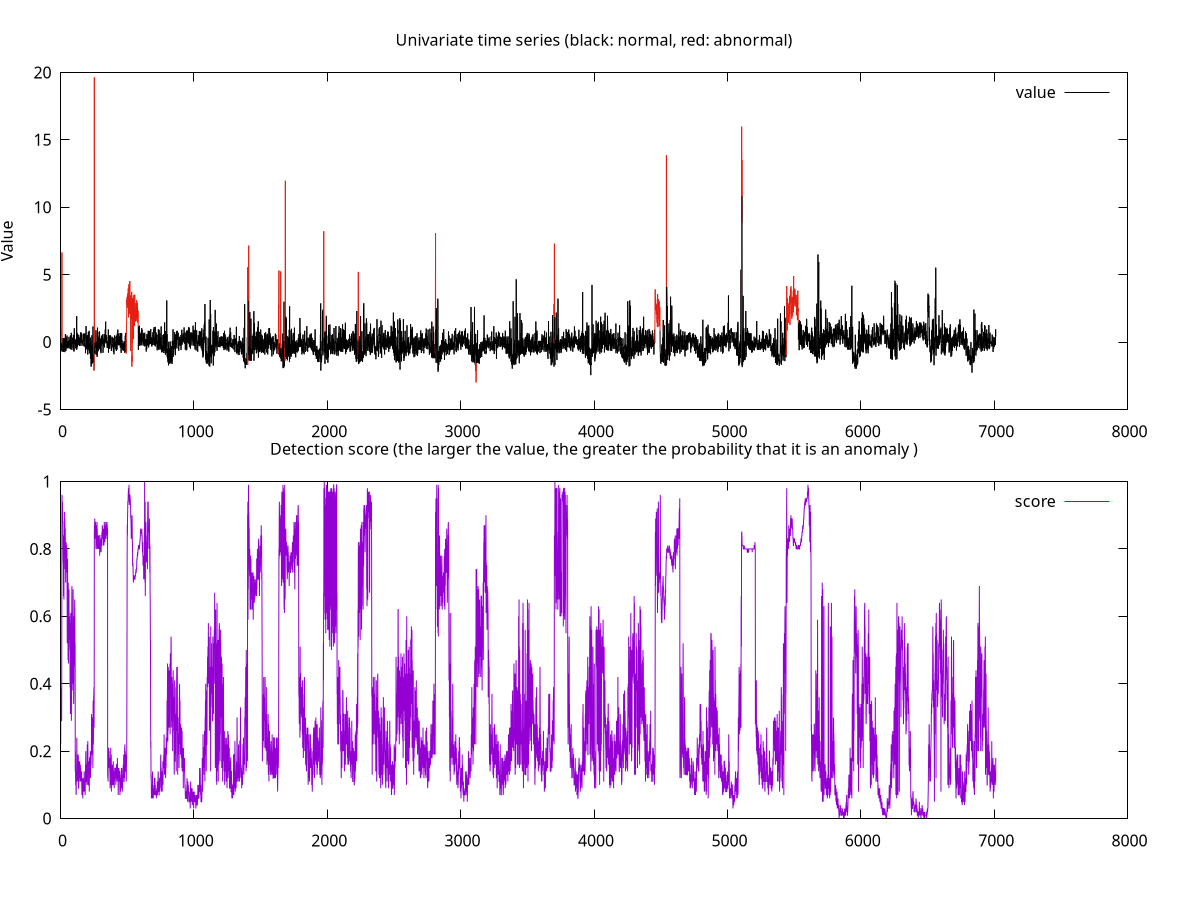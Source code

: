 set term pdfcairo size 30,6
set output "/Users/sunwu/SW-Research/sw-research-code/libs/timeseries-models/benchmark_models/a01_observation/plot_uts_and_score/svm.pdf"
set multiplot layout 2,1 margins 0.05,0.94,0.09,0.92 spacing 0.07,0.08
$df << EOF
value	label	score
0.48	0	0.34
0.92	0	0.22
-0.13	0	0.36
-0.59	0	0.32
0.27	0	0.29
-0.64	0	0.29
-0.60	0	0.33
-0.53	0	0.39
0.12	0	0.29
-0.04	1	0.58
6.65	1	0.88
-0.08	1	0.96
-0.71	0	0.90
-0.28	0	0.89
-0.22	0	0.94
-0.21	0	0.89
-0.24	0	0.88
-0.35	0	0.88
-0.28	0	0.88
0.30	0	0.80
-0.66	0	0.76
-0.72	0	0.84
-0.50	0	0.66
0.29	0	0.78
-0.01	0	0.73
0.15	0	0.65
-0.23	0	0.84
0.31	0	0.82
-0.11	0	0.78
-0.35	0	0.82
-0.57	0	0.91
-0.04	0	0.79
-0.74	0	0.89
0.09	0	0.80
-0.24	0	0.74
-0.15	0	0.86
0.60	0	0.78
-0.54	0	0.78
-0.24	0	0.70
-0.29	0	0.78
-0.65	0	0.78
-0.55	0	0.77
-0.51	0	0.82
0.04	0	0.77
-0.39	0	0.73
0.09	0	0.81
0.33	0	0.74
-0.29	0	0.74
0.49	0	0.80
-0.37	0	0.67
-0.24	0	0.52
-0.38	0	0.69
-0.42	0	0.77
-0.30	0	0.68
-0.02	0	0.68
0.06	0	0.69
-0.47	0	0.47
-0.25	0	0.70
-0.10	0	0.68
0.08	0	0.46
-0.36	0	0.56
0.02	0	0.56
-0.28	0	0.59
0.39	0	0.68
-0.06	0	0.53
-0.06	0	0.54
0.11	0	0.60
0.03	0	0.59
0.17	0	0.52
-0.47	0	0.50
0.16	0	0.58
0.09	0	0.39
-0.24	0	0.42
0.49	0	0.44
0.36	0	0.31
-0.53	0	0.55
-0.38	0	0.61
-0.39	0	0.44
-0.34	0	0.53
-0.31	0	0.50
0.69	0	0.38
0.27	0	0.29
-0.31	0	0.37
-0.28	0	0.54
-0.54	0	0.65
-0.58	0	0.69
-0.06	0	0.50
-0.13	0	0.38
-0.01	0	0.57
0.32	0	0.48
-0.14	0	0.41
0.06	0	0.40
0.25	0	0.47
-0.40	0	0.51
-0.42	0	0.68
0.22	0	0.52
0.54	0	0.55
-0.01	0	0.50
-0.60	0	0.34
-0.14	0	0.37
-0.58	0	0.44
-0.70	0	0.60
0.56	0	0.47
1.03	0	0.46
-0.15	0	0.52
-0.09	0	0.61
-0.16	0	0.65
-0.15	0	0.62
0.17	0	0.45
0.17	0	0.52
0.15	0	0.14
-0.45	0	0.20
-0.08	0	0.16
0.03	0	0.10
0.08	0	0.12
-0.10	0	0.11
-0.04	0	0.08
0.24	0	0.07
-0.55	0	0.13
-0.51	0	0.14
1.34	0	0.11
1.92	0	0.19
-0.53	0	0.24
0.14	0	0.14
-0.36	0	0.15
-0.16	0	0.19
0.65	0	0.18
-0.03	0	0.18
-0.27	0	0.11
0.05	0	0.18
-0.16	0	0.17
-0.18	0	0.12
-0.10	0	0.19
-0.18	0	0.18
-0.02	0	0.12
0.14	0	0.09
0.55	0	0.09
-0.06	0	0.13
0.39	0	0.13
0.21	0	0.14
0.09	0	0.17
0.27	0	0.14
-0.27	0	0.13
0.01	0	0.17
0.23	0	0.12
0.24	0	0.13
-0.28	0	0.11
-0.06	0	0.15
-0.01	0	0.16
0.04	0	0.11
-0.04	0	0.14
0.72	0	0.15
-0.07	0	0.13
-0.04	0	0.11
-0.06	0	0.12
0.69	0	0.13
0.52	0	0.13
0.41	0	0.12
-0.04	0	0.14
0.03	0	0.09
0.16	0	0.07
-0.27	0	0.12
-0.01	0	0.11
0.13	0	0.08
-0.09	0	0.10
0.13	0	0.11
-0.15	0	0.07
-0.06	0	0.06
0.30	0	0.10
0.59	0	0.12
0.26	0	0.09
0.16	0	0.12
0.63	0	0.11
-0.02	0	0.10
-0.04	0	0.11
-0.28	0	0.08
-0.07	0	0.09
-0.33	0	0.14
-0.31	0	0.11
0.17	0	0.09
0.62	0	0.10
0.26	0	0.08
0.36	0	0.09
0.65	0	0.10
-0.33	0	0.07
-0.30	0	0.09
-0.23	0	0.12
-0.82	0	0.16
-0.39	0	0.16
-0.51	0	0.20
-0.53	0	0.11
1.19	0	0.11
-0.22	0	0.15
-0.49	0	0.15
-0.46	0	0.16
0.39	0	0.16
0.48	0	0.13
-0.04	0	0.10
-0.53	0	0.12
0.28	0	0.17
-0.30	0	0.22
0.15	0	0.18
0.18	0	0.15
0.52	0	0.16
-0.92	0	0.23
0.16	0	0.19
-0.46	0	0.10
-0.39	0	0.15
0.74	0	0.13
-0.40	0	0.10
0.08	0	0.10
-0.45	0	0.17
-0.60	0	0.15
-0.40	0	0.17
0.84	0	0.15
-0.10	0	0.08
-0.41	0	0.14
0.01	0	0.18
-0.83	0	0.18
-0.67	0	0.15
-0.37	0	0.17
-0.10	0	0.13
0.08	0	0.15
0.34	0	0.20
-1.25	0	0.12
-1.05	0	0.14
-1.04	0	0.15
0.14	0	0.16
-0.11	0	0.16
-1.82	0	0.18
-1.28	0	0.19
-1.64	0	0.20
-0.86	0	0.31
-0.76	0	0.28
-1.34	0	0.30
0.51	0	0.24
-0.74	0	0.23
-0.73	0	0.24
-0.19	0	0.19
-1.58	0	0.30
-1.49	0	0.28
-1.43	0	0.20
-1.51	0	0.15
1.16	0	0.23
0.00	0	0.35
-0.86	0	0.25
-1.40	0	0.22
-1.48	0	0.30
-0.90	0	0.36
-1.04	0	0.37
-1.24	0	0.39
-2.11	0	0.27
-1.57	1	0.37
19.64	1	0.85
-0.48	1	0.87
-0.38	0	0.86
-0.87	0	0.89
-0.65	0	0.88
-0.85	0	0.84
-0.03	0	0.85
-0.39	0	0.85
-0.15	0	0.83
0.01	0	0.88
-0.15	0	0.86
0.16	0	0.86
0.88	0	0.80
0.68	0	0.83
-0.95	0	0.83
-0.84	0	0.80
0.03	0	0.87
-0.84	0	0.86
-0.75	0	0.81
-0.89	0	0.83
-0.42	0	0.88
-1.10	0	0.85
-0.19	0	0.86
-0.03	0	0.82
1.07	0	0.80
-0.45	0	0.83
0.77	0	0.80
0.49	0	0.82
0.46	0	0.84
-0.68	0	0.80
-0.08	0	0.82
0.36	0	0.81
0.36	0	0.84
-0.27	0	0.81
-0.38	0	0.80
-0.05	0	0.82
-0.21	0	0.81
-0.53	0	0.81
-0.28	0	0.81
0.79	0	0.82
-0.18	0	0.78
0.24	0	0.84
-0.47	0	0.84
-0.21	0	0.81
-0.41	0	0.83
0.03	0	0.81
0.21	0	0.80
-0.70	0	0.82
0.27	0	0.80
0.23	0	0.79
-0.82	0	0.82
0.22	0	0.79
-0.29	0	0.83
0.48	0	0.83
0.10	0	0.81
0.11	0	0.81
-0.13	0	0.84
-0.13	0	0.85
0.10	0	0.83
0.23	0	0.84
-0.11	0	0.87
0.03	0	0.86
0.58	0	0.85
0.07	0	0.85
0.01	0	0.83
-0.79	0	0.85
-0.63	0	0.86
0.10	0	0.81
-0.29	0	0.84
-0.02	0	0.85
0.19	0	0.82
0.28	0	0.83
0.14	0	0.81
0.09	0	0.85
0.60	0	0.87
-0.39	0	0.88
0.42	0	0.85
-0.12	0	0.82
0.43	0	0.86
0.05	0	0.82
0.25	0	0.84
0.26	0	0.85
0.95	0	0.87
0.04	0	0.83
0.21	0	0.86
1.52	0	0.86
-0.06	0	0.88
0.06	0	0.86
0.39	0	0.83
-0.09	0	0.87
0.23	0	0.85
0.41	0	0.84
0.52	0	0.87
0.34	0	0.84
0.37	0	0.86
-0.29	0	0.88
-0.38	0	0.85
-0.43	0	0.87
0.07	0	0.84
-0.19	0	0.86
0.06	0	0.13
-0.42	0	0.12
-0.43	0	0.14
-0.05	0	0.11
-0.30	0	0.16
0.94	0	0.16
-0.78	0	0.15
-0.44	0	0.21
0.40	0	0.19
-0.16	0	0.20
-0.48	0	0.19
0.50	0	0.20
-0.44	0	0.16
-0.27	0	0.15
-0.23	0	0.18
0.31	0	0.17
-0.49	0	0.14
0.06	0	0.14
0.52	0	0.09
-0.18	0	0.11
0.17	0	0.18
0.08	0	0.16
0.47	0	0.15
0.29	0	0.21
0.23	0	0.12
0.31	0	0.11
-0.04	0	0.10
-0.33	0	0.19
-0.66	0	0.08
-0.22	0	0.12
-0.37	0	0.16
-0.09	0	0.10
0.20	0	0.11
0.40	0	0.10
0.16	0	0.10
-0.04	0	0.14
0.18	0	0.16
0.32	0	0.14
-0.34	0	0.13
-0.17	0	0.10
-0.28	0	0.12
-0.46	0	0.15
-0.38	0	0.17
-0.71	0	0.12
-0.03	0	0.10
-0.04	0	0.14
0.31	0	0.13
-0.90	0	0.10
-0.10	0	0.10
-0.15	0	0.09
-0.36	0	0.13
0.49	0	0.11
0.34	0	0.12
0.24	0	0.15
0.37	0	0.14
-0.10	0	0.12
0.07	0	0.15
-0.18	0	0.15
-0.52	0	0.13
0.00	0	0.12
0.01	0	0.14
-0.24	0	0.10
-0.31	0	0.14
-0.06	0	0.13
0.48	0	0.15
-0.66	0	0.11
0.19	0	0.16
-0.21	0	0.16
0.41	0	0.16
-0.01	0	0.12
-0.56	0	0.12
0.06	0	0.13
0.63	0	0.12
0.00	0	0.18
-0.09	0	0.13
-0.19	0	0.11
0.93	0	0.12
-0.20	0	0.15
-0.07	0	0.12
0.63	0	0.07
-0.14	0	0.09
0.06	0	0.14
-0.23	0	0.13
0.03	0	0.12
0.39	0	0.15
0.29	0	0.12
-0.23	0	0.13
0.05	0	0.11
-0.22	0	0.14
0.41	0	0.14
0.14	0	0.12
0.40	0	0.10
0.21	0	0.07
0.67	0	0.12
0.33	0	0.09
-0.41	0	0.09
0.66	0	0.10
0.31	0	0.08
0.09	0	0.09
-0.18	0	0.13
-0.13	0	0.09
-0.79	0	0.14
0.13	0	0.14
-0.18	0	0.11
-0.20	0	0.15
0.67	0	0.13
-0.28	0	0.12
0.14	0	0.09
-0.41	0	0.12
-0.09	0	0.11
-0.31	0	0.08
-0.20	0	0.13
-0.57	0	0.09
-0.50	0	0.12
-0.22	0	0.15
-0.11	0	0.12
-0.33	0	0.15
-0.65	0	0.16
-0.24	0	0.12
-0.24	0	0.14
-0.30	0	0.19
-0.39	0	0.14
-0.03	0	0.11
-0.45	0	0.11
0.08	0	0.15
-0.44	0	0.14
-0.51	0	0.12
-0.09	0	0.21
-0.79	0	0.17
-0.69	0	0.22
-0.29	0	0.18
-0.31	0	0.17
0.48	0	0.20
-0.73	0	0.14
0.68	0	0.14
-0.39	0	0.16
-0.18	0	0.19
-0.63	0	0.14
0.19	0	0.14
-0.85	1	0.11
0.29	1	0.14
1.26	1	0.16
1.26	1	0.19
2.11	1	0.18
3.15	1	0.36
2.77	1	0.55
3.37	1	0.77
2.54	1	0.87
3.01	1	0.84
3.10	1	0.89
3.31	1	0.91
3.61	1	0.94
2.70	1	0.94
2.76	1	0.94
3.98	1	0.96
3.67	1	0.97
1.84	1	0.98
3.36	1	0.96
2.89	1	0.98
4.29	1	0.97
2.64	1	0.99
2.63	1	0.96
2.93	1	0.93
2.08	1	0.96
2.50	1	0.95
3.22	1	0.94
4.53	1	0.96
2.85	1	0.96
2.16	1	0.95
2.28	1	0.95
3.46	1	0.94
2.36	1	0.93
2.20	1	0.93
-0.65	1	0.89
3.16	1	0.90
2.10	1	0.88
2.07	1	0.86
1.68	1	0.83
3.00	1	0.85
2.02	1	0.85
3.73	1	0.88
-1.82	1	0.86
-1.68	1	0.86
-1.04	1	0.90
-1.43	1	0.86
0.74	1	0.82
-0.02	1	0.82
3.25	1	0.75
2.07	1	0.75
2.95	1	0.76
3.03	1	0.75
1.22	1	0.73
0.88	1	0.71
3.47	1	0.70
0.22	1	0.72
3.10	1	0.71
1.55	1	0.71
1.62	1	0.71
2.07	1	0.72
1.25	1	0.72
1.34	1	0.71
1.21	1	0.71
2.30	1	0.71
3.52	1	0.71
2.19	1	0.71
1.77	1	0.71
2.90	1	0.72
1.88	1	0.72
1.84	1	0.72
1.52	1	0.72
1.60	1	0.73
2.43	1	0.73
1.89	1	0.74
2.53	1	0.73
1.58	1	0.73
2.81	1	0.74
2.04	1	0.74
2.79	1	0.74
3.11	1	0.76
1.79	1	0.77
2.65	1	0.77
2.12	1	0.77
2.91	1	0.78
1.89	1	0.78
1.92	1	0.79
2.34	1	0.78
1.44	1	0.79
2.33	1	0.79
2.08	1	0.80
0.24	1	0.80
-0.58	1	0.80
0.07	0	0.81
0.33	0	0.81
1.15	0	0.81
0.25	0	0.81
0.30	0	0.80
0.48	0	0.80
1.22	0	0.80
0.30	0	0.80
-0.10	0	0.81
0.42	0	0.81
-0.29	0	0.82
-0.09	0	0.82
0.30	0	0.83
0.44	0	0.83
0.53	0	0.84
0.08	0	0.85
0.47	0	0.86
0.65	0	0.85
-0.21	0	0.85
0.12	0	0.85
-0.00	0	0.85
0.76	0	0.85
0.17	0	0.85
-0.23	0	0.85
1.03	0	0.84
0.32	0	0.86
0.22	0	0.84
0.92	0	0.84
-0.02	0	0.82
0.38	0	0.81
0.15	0	0.79
0.29	0	0.82
0.34	0	0.78
0.15	0	0.82
-0.09	0	0.75
-0.26	0	0.77
0.50	0	0.78
0.68	0	0.77
-0.14	0	0.78
0.64	0	0.71
0.54	0	0.77
-0.11	0	0.71
0.03	0	0.76
-0.06	0	0.72
0.54	0	0.76
-0.19	0	0.78
-0.31	0	1.00
0.69	0	0.72
-0.29	0	0.76
0.10	0	0.70
0.13	0	0.94
0.11	0	0.66
-0.11	0	0.74
0.16	0	0.83
0.23	0	0.79
-0.25	0	0.88
-0.25	0	0.87
-0.01	0	0.80
-0.70	0	0.78
-0.33	0	0.76
0.23	0	0.78
-0.27	0	0.80
-0.52	0	0.78
0.60	0	0.82
0.02	0	0.77
0.21	0	0.80
-0.23	0	0.84
0.13	0	0.74
-0.19	0	0.86
-0.05	0	0.91
-0.15	0	0.94
0.55	0	0.93
-0.30	0	0.90
0.84	0	0.94
0.22	0	0.85
0.40	0	0.85
-0.39	0	0.85
-0.23	0	0.85
0.80	0	0.80
0.03	0	0.83
-0.02	0	0.84
-0.18	0	0.82
-0.05	0	0.89
0.11	0	0.83
0.83	0	0.81
0.47	0	0.73
-0.14	0	0.81
0.04	0	0.67
0.47	0	0.65
-0.12	0	0.54
0.54	0	0.52
-0.10	0	0.31
0.97	0	0.21
0.23	0	0.23
-0.11	0	0.12
-0.15	0	0.13
-0.14	0	0.11
0.32	0	0.06
-0.25	0	0.10
0.36	0	0.06
-0.33	0	0.08
-0.05	0	0.09
-0.20	0	0.08
0.11	0	0.07
0.23	0	0.07
-0.21	0	0.14
-0.16	0	0.08
0.16	0	0.06
0.73	0	0.07
0.00	0	0.08
-0.21	0	0.09
0.53	0	0.06
0.26	0	0.09
0.03	0	0.07
0.95	0	0.07
0.68	0	0.09
0.69	0	0.10
1.11	0	0.09
0.24	0	0.07
-0.19	0	0.10
0.36	0	0.12
-0.09	0	0.11
-0.26	0	0.12
0.05	0	0.12
0.03	0	0.08
0.00	0	0.07
1.13	0	0.10
0.31	0	0.07
-0.31	0	0.08
0.02	0	0.08
-0.06	0	0.08
0.13	0	0.07
0.71	0	0.07
-0.14	0	0.08
0.45	0	0.06
0.41	0	0.07
0.52	0	0.08
0.00	0	0.09
0.21	0	0.07
0.56	0	0.07
-0.61	0	0.08
-0.01	0	0.11
-0.41	0	0.07
-0.10	0	0.10
-0.10	0	0.11
0.06	0	0.09
-0.28	0	0.11
0.10	0	0.13
-0.03	0	0.14
0.96	0	0.08
0.28	0	0.08
-0.54	0	0.08
-0.31	0	0.09
-0.54	0	0.10
0.08	0	0.07
0.91	0	0.07
-0.28	0	0.11
0.40	0	0.10
0.32	0	0.12
-0.30	0	0.12
-0.35	0	0.08
0.66	0	0.09
-0.56	0	0.10
0.11	0	0.09
-0.08	0	0.12
-0.24	0	0.11
0.37	0	0.17
0.37	0	0.19
-0.44	0	0.16
-0.13	0	0.14
1.16	0	0.15
-0.24	0	0.14
-0.55	0	0.10
-0.00	0	0.08
-0.70	0	0.12
-0.76	0	0.11
-0.60	0	0.14
-0.73	0	0.10
-0.33	0	0.08
-0.22	0	0.13
-0.63	0	0.14
-0.44	0	0.12
-0.35	0	0.13
0.52	0	0.17
-0.04	0	0.10
-0.06	0	0.16
-0.52	0	0.16
0.09	0	0.15
0.58	0	0.16
-0.78	0	0.18
-0.75	0	0.19
-0.81	0	0.17
0.05	0	0.25
-0.56	0	0.18
0.19	0	0.18
-0.51	0	0.13
1.46	0	0.15
-0.17	0	0.15
-0.62	0	0.19
-0.38	0	0.14
-0.65	0	0.21
-0.03	0	0.19
-0.93	0	0.20
0.80	0	0.12
-0.09	0	0.13
0.61	0	0.20
0.34	0	0.15
0.58	0	0.16
-0.81	0	0.24
0.31	0	0.20
-0.26	0	0.21
0.71	0	0.19
3.09	0	0.22
-0.23	0	0.22
0.59	0	0.35
-1.10	0	0.32
-0.52	0	0.31
-0.98	0	0.38
-0.61	0	0.46
-1.22	0	0.23
-0.56	0	0.23
-1.49	0	0.29
-1.05	0	0.26
-0.20	0	0.45
-1.01	0	0.32
-1.72	0	0.31
-1.40	0	0.29
0.03	0	0.30
-1.13	0	0.27
-1.13	0	0.44
-1.07	0	0.31
-1.60	0	0.27
-0.46	0	0.44
-0.69	0	0.36
-1.53	0	0.31
-0.57	0	0.40
-1.09	0	0.46
-1.35	0	0.25
0.04	0	0.37
-1.27	0	0.49
-0.83	0	0.46
-1.24	0	0.42
-1.58	0	0.44
-1.41	0	0.45
-0.38	0	0.54
-1.42	0	0.52
-1.12	0	0.27
-1.47	0	0.30
-0.29	0	0.39
-0.76	0	0.29
-1.38	0	0.42
-0.89	0	0.38
-1.62	0	0.32
0.08	0	0.32
0.00	0	0.40
-0.31	0	0.36
-0.46	0	0.20
0.10	0	0.32
-0.17	0	0.26
0.95	0	0.39
-1.10	0	0.44
-0.21	0	0.38
-0.73	0	0.31
-0.15	0	0.30
-0.91	0	0.36
-0.18	0	0.35
-0.39	0	0.33
0.09	0	0.20
0.15	0	0.13
-0.23	0	0.18
-0.32	0	0.21
0.73	0	0.41
-0.02	0	0.18
-0.53	0	0.17
-0.19	0	0.17
-0.37	0	0.39
-0.15	0	0.25
-0.97	0	0.27
0.42	0	0.19
0.58	0	0.31
0.04	0	0.21
0.03	0	0.31
0.31	0	0.23
-0.03	0	0.14
0.48	0	0.29
-0.24	0	0.26
0.82	0	0.39
0.00	0	0.45
-0.47	0	0.35
0.80	0	0.34
0.84	0	0.40
0.70	0	0.45
0.16	0	0.30
0.54	0	0.22
0.25	0	0.13
0.29	0	0.28
0.42	0	0.30
0.41	0	0.23
0.69	0	0.25
-0.11	0	0.21
-0.26	0	0.19
-0.19	0	0.22
-0.64	0	0.21
-0.06	0	0.23
-0.23	0	0.15
0.40	0	0.19
-0.15	0	0.36
0.32	0	0.34
0.27	0	0.40
-0.19	0	0.34
0.36	0	0.23
-0.11	0	0.35
0.11	0	0.22
-0.28	0	0.28
0.20	0	0.25
0.00	0	0.19
-0.16	0	0.28
-0.16	0	0.21
0.53	0	0.22
-0.58	0	0.24
-0.17	0	0.19
-0.20	0	0.18
0.08	0	0.22
-0.04	0	0.27
0.53	0	0.21
0.92	0	0.15
0.45	0	0.19
-0.19	0	0.26
-0.05	0	0.14
0.00	0	0.17
0.32	0	0.17
0.23	0	0.20
0.07	0	0.19
-0.04	0	0.17
0.63	0	0.21
0.03	0	0.19
0.07	0	0.09
0.19	0	0.21
0.09	0	0.18
0.61	0	0.16
0.15	0	0.18
0.54	0	0.16
1.09	0	0.17
0.20	0	0.14
0.41	0	0.16
0.32	0	0.18
-0.12	0	0.14
-0.03	0	0.12
0.19	0	0.10
0.33	0	0.09
0.70	0	0.10
-0.55	0	0.07
0.07	0	0.06
-0.05	0	0.06
0.34	0	0.08
0.29	0	0.07
0.26	0	0.08
-0.61	0	0.06
-0.12	0	0.08
0.79	0	0.08
-0.01	0	0.06
0.83	0	0.06
-0.55	0	0.09
0.13	0	0.09
0.86	0	0.12
0.53	0	0.11
-0.03	0	0.10
0.85	0	0.11
0.36	0	0.05
0.55	0	0.08
0.47	0	0.11
0.14	0	0.07
-0.04	0	0.08
-0.05	0	0.10
0.58	0	0.09
1.10	0	0.08
0.61	0	0.07
-0.11	0	0.08
-0.13	0	0.05
0.22	0	0.05
1.08	0	0.05
0.89	0	0.07
-0.35	0	0.05
0.47	0	0.05
-0.23	0	0.05
0.75	0	0.05
-0.05	0	0.08
0.00	0	0.05
0.54	0	0.03
-0.48	0	0.06
0.17	0	0.08
-0.15	0	0.11
-0.10	0	0.09
0.60	0	0.06
0.70	0	0.07
0.19	0	0.05
0.70	0	0.09
0.48	0	0.08
0.23	0	0.07
0.34	0	0.05
-0.05	0	0.07
-0.25	0	0.08
-0.17	0	0.09
0.67	0	0.06
0.41	0	0.04
0.41	0	0.06
0.33	0	0.06
0.43	0	0.08
0.06	0	0.07
1.22	0	0.05
0.59	0	0.05
0.63	0	0.05
-0.00	0	0.08
0.59	0	0.04
0.89	0	0.03
-0.24	0	0.06
0.62	0	0.06
-0.29	0	0.07
0.26	0	0.08
0.14	0	0.05
-0.13	0	0.06
0.43	0	0.05
0.28	0	0.06
0.89	0	0.07
-0.54	0	0.05
0.81	0	0.05
1.10	0	0.05
1.48	0	0.06
0.39	0	0.06
0.08	0	0.06
0.27	0	0.03
0.31	0	0.04
-0.62	0	0.07
0.39	0	0.06
0.40	0	0.05
0.14	0	0.04
0.87	0	0.06
0.34	0	0.05
-0.01	0	0.06
-0.11	0	0.07
-0.04	0	0.04
0.03	0	0.04
-0.11	0	0.05
-0.06	0	0.07
-0.71	0	0.06
0.10	0	0.10
0.09	0	0.06
-0.11	0	0.10
0.52	0	0.09
-0.07	0	0.10
0.22	0	0.06
0.01	0	0.06
-0.16	0	0.07
0.02	0	0.06
0.19	0	0.08
-0.30	0	0.09
0.82	0	0.08
0.38	0	0.08
0.28	0	0.15
-0.20	0	0.11
0.10	0	0.11
0.42	0	0.08
0.34	0	0.15
-0.28	0	0.13
0.79	0	0.08
0.38	0	0.10
0.51	0	0.07
0.62	0	0.10
-0.22	0	0.06
-0.11	0	0.05
-0.45	0	0.05
-0.35	0	0.08
-0.20	0	0.08
0.87	0	0.05
-0.11	0	0.05
1.02	0	0.06
-0.52	0	0.09
-0.63	0	0.12
0.34	0	0.18
-0.50	0	0.15
-0.77	0	0.08
-0.88	0	0.11
-0.69	0	0.10
-1.14	0	0.15
-0.72	0	0.25
-0.61	0	0.15
0.30	0	0.13
-1.01	0	0.21
-0.56	0	0.21
0.66	0	0.17
-0.07	0	0.15
0.92	0	0.16
0.15	0	0.15
1.31	0	0.17
0.88	0	0.18
1.47	0	0.26
0.88	0	0.13
1.35	0	0.18
2.82	0	0.11
1.69	0	0.24
0.91	0	0.30
-0.34	0	0.28
-0.70	0	0.35
0.34	0	0.23
-1.29	0	0.40
0.11	0	0.30
0.41	0	0.19
-1.45	0	0.19
-1.53	0	0.14
-0.96	0	0.31
-1.29	0	0.24
-0.67	0	0.38
-0.77	0	0.22
-1.60	0	0.22
-1.51	0	0.27
-1.55	0	0.42
-1.58	0	0.40
-1.55	0	0.42
-0.86	0	0.48
-1.26	0	0.39
-1.47	0	0.46
-1.37	0	0.51
0.32	0	0.48
-1.36	0	0.48
-1.18	0	0.58
-1.00	0	0.40
-0.30	0	0.49
-1.07	0	0.49
-1.73	0	0.42
-1.12	0	0.46
1.68	0	0.53
-1.02	0	0.54
-1.24	0	0.26
-1.03	0	0.37
-1.82	0	0.45
-1.60	0	0.38
-0.80	0	0.37
0.22	0	0.27
3.12	0	0.45
-1.09	0	0.35
-0.50	0	0.32
2.08	0	0.14
-0.17	0	0.57
-1.11	0	0.46
-0.67	0	0.33
-1.57	0	0.37
-0.91	0	0.46
-0.96	0	0.52
-0.83	0	0.37
-0.20	0	0.38
-0.93	0	0.40
-0.75	0	0.43
-0.81	0	0.41
-0.72	0	0.40
-0.49	0	0.45
-0.73	0	0.29
-0.21	0	0.29
-0.33	0	0.51
0.84	0	0.54
0.46	0	0.36
-0.44	0	0.51
-1.73	0	0.52
1.12	0	0.31
-0.60	0	0.52
-0.09	0	0.48
-0.35	0	0.45
-0.19	0	0.40
-1.04	0	0.42
-0.81	0	0.56
-0.45	0	0.52
0.78	0	0.53
0.05	0	0.67
-0.75	0	0.54
-0.73	0	0.51
-0.22	0	0.62
2.39	0	0.60
-0.24	0	0.15
0.71	0	0.52
0.05	0	0.54
0.31	0	0.62
0.14	0	0.16
-0.39	0	0.43
0.19	0	0.52
-0.02	0	0.47
1.38	0	0.11
-0.23	0	0.13
0.04	0	0.41
-0.04	0	0.10
0.11	0	0.42
-0.65	0	0.64
-0.07	0	0.20
0.26	0	0.15
0.43	0	0.14
-0.16	0	0.16
0.22	0	0.15
0.24	0	0.51
0.81	0	0.17
0.22	0	0.53
-0.35	0	0.11
-0.18	0	0.34
-0.23	0	0.46
-0.16	0	0.50
-0.34	0	0.40
-0.36	0	0.16
0.06	0	0.56
-0.25	0	0.56
-0.36	0	0.58
0.35	0	0.57
0.19	0	0.50
0.03	0	0.20
0.05	0	0.40
-0.05	0	0.40
-0.38	0	0.17
0.24	0	0.52
0.31	0	0.25
0.40	0	0.48
-0.24	0	0.56
0.30	0	0.49
0.26	0	0.33
0.12	0	0.39
0.12	0	0.30
0.33	0	0.41
-0.04	0	0.48
0.05	0	0.45
-0.30	0	0.15
0.44	0	0.42
-0.15	0	0.43
-0.01	0	0.46
0.13	0	0.28
0.38	0	0.29
-0.29	0	0.23
-0.21	0	0.11
0.31	0	0.31
-0.12	0	0.38
0.20	0	0.40
-0.12	0	0.30
-0.43	0	0.19
-0.28	0	0.42
0.17	0	0.29
0.68	0	0.17
0.13	0	0.18
-0.59	0	0.17
-0.03	0	0.14
0.53	0	0.23
-0.02	0	0.26
0.84	0	0.17
0.01	0	0.10
-0.48	0	0.14
0.08	0	0.21
0.57	0	0.21
-0.07	0	0.22
-0.54	0	0.14
-0.22	0	0.14
-0.34	0	0.21
0.40	0	0.24
0.08	0	0.20
0.12	0	0.16
0.21	0	0.11
-0.18	0	0.17
-0.06	0	0.24
-0.28	0	0.17
-0.29	0	0.20
-0.46	0	0.14
-0.61	0	0.12
-0.27	0	0.09
-0.31	0	0.17
-0.08	0	0.22
-0.30	0	0.14
-0.12	0	0.12
0.37	0	0.13
-0.47	0	0.26
-0.42	0	0.21
-0.14	0	0.18
-0.63	0	0.14
-0.38	0	0.25
-0.22	0	0.21
0.09	0	0.23
-0.71	0	0.18
-0.64	0	0.15
0.09	0	0.12
0.42	0	0.19
0.11	0	0.21
0.56	0	0.10
0.08	0	0.09
0.27	0	0.09
-0.29	0	0.12
0.84	0	0.13
1.07	0	0.17
0.34	0	0.16
-0.36	0	0.09
0.23	0	0.11
0.74	0	0.18
0.05	0	0.18
0.31	0	0.12
-0.31	0	0.08
-0.14	0	0.08
-0.07	0	0.14
-0.19	0	0.14
-0.40	0	0.10
-0.28	0	0.08
-0.04	0	0.06
-0.21	0	0.09
-0.12	0	0.10
-0.17	0	0.08
-0.06	0	0.07
-0.46	0	0.06
-0.29	0	0.09
0.22	0	0.10
0.19	0	0.10
0.18	0	0.09
-0.20	0	0.07
0.06	0	0.10
0.20	0	0.12
-0.26	0	0.19
-0.07	0	0.11
-0.27	0	0.07
-0.58	0	0.09
0.53	0	0.19
0.21	0	0.19
-0.14	0	0.10
0.22	0	0.11
0.10	0	0.09
-0.34	0	0.15
-0.74	0	0.23
-0.30	0	0.19
-0.26	0	0.10
0.27	0	0.08
0.05	0	0.11
0.02	0	0.14
0.24	0	0.14
-0.20	0	0.09
0.11	0	0.11
-0.11	0	0.09
0.48	0	0.12
1.14	0	0.16
-0.84	0	0.17
-0.56	0	0.11
-0.64	0	0.11
0.04	0	0.19
-0.81	0	0.30
-0.39	0	0.22
-0.28	0	0.11
-0.31	0	0.15
-0.15	0	0.13
-0.63	0	0.16
-0.73	0	0.14
-0.45	0	0.13
-0.92	0	0.12
-0.70	0	0.13
-0.33	0	0.17
-0.09	0	0.22
-0.10	0	0.16
0.08	0	0.11
-0.13	0	0.12
-0.96	0	0.14
-0.20	0	0.16
0.45	0	0.16
-0.13	0	0.11
-0.11	0	0.13
-0.74	0	0.15
-0.25	0	0.23
0.10	0	0.23
-0.12	0	0.19
-0.03	0	0.17
-0.37	0	0.19
-0.48	0	0.33
-0.30	0	0.21
0.10	0	0.13
-0.35	0	0.12
-0.00	0	0.16
-0.02	0	0.14
-0.71	0	0.13
-0.90	0	0.15
-0.24	0	0.11
-0.41	0	0.09
-0.26	0	0.13
-0.89	0	0.11
-0.42	0	0.10
-0.19	0	0.13
-0.70	0	0.14
-0.14	0	0.10
-0.67	0	0.13
0.32	0	0.17
-0.36	0	0.22
-1.09	0	0.15
-1.16	0	0.17
-0.10	0	0.22
-0.39	0	0.24
-1.43	0	0.17
-1.19	0	0.15
-0.45	0	0.13
-0.05	0	0.16
1.07	0	0.18
-1.43	0	0.17
-1.18	0	0.18
-1.29	0	0.16
2.81	0	0.21
-1.60	0	0.30
-1.53	0	0.28
-1.19	0	0.28
-1.94	0	0.36
-1.57	0	0.31
-1.53	0	0.32
-1.48	0	0.36
-1.48	0	0.45
-1.63	0	0.26
-1.60	0	0.14
-1.65	0	0.24
-1.68	0	0.50
-1.24	0	0.28
-1.56	0	0.15
-1.53	0	0.25
-1.31	0	0.46
-1.53	0	0.33
-0.80	0	0.27
-1.68	0	0.23
0.37	0	0.26
-1.46	0	0.17
5.55	1	0.90
-1.68	1	0.85
3.36	1	0.94
1.30	1	0.59
-0.68	1	0.94
1.58	1	0.68
3.73	1	0.75
-1.34	1	0.99
7.16	1	0.79
3.08	1	0.91
-0.97	0	0.88
-0.36	0	0.85
-1.37	0	0.86
0.47	0	0.78
0.37	0	0.74
-1.18	0	0.72
0.16	0	0.80
2.22	0	0.75
-1.01	0	0.65
-0.89	0	0.62
-1.38	0	0.68
-0.52	0	0.63
-1.17	0	0.78
-0.36	0	0.64
-0.12	0	0.62
1.74	0	0.77
-0.68	0	0.66
-1.21	0	0.66
-1.38	0	0.69
-0.51	0	0.65
-0.71	0	0.66
-0.59	0	0.69
-0.78	0	0.70
-0.22	0	0.73
0.47	0	0.62
0.24	0	0.67
-0.58	0	0.73
-0.37	0	0.67
-0.54	0	0.70
-0.89	0	0.67
0.05	0	0.66
-0.43	0	0.73
-0.36	0	0.59
0.64	0	0.65
-0.34	0	0.64
-0.54	0	0.66
0.79	0	0.69
2.30	0	0.72
-1.38	0	0.67
-0.02	0	0.65
0.24	0	0.64
1.42	0	0.69
-0.62	0	0.69
-0.05	0	0.70
0.04	0	0.65
-0.48	0	0.70
-0.58	0	0.71
-0.26	0	0.67
0.43	0	0.67
-0.28	0	0.70
-0.33	0	0.70
-0.31	0	0.69
-0.21	0	0.68
0.05	0	0.66
-0.45	0	0.67
0.77	0	0.71
-0.83	0	0.67
0.35	0	0.66
0.19	0	0.77
-0.28	0	0.77
0.25	0	0.68
-0.27	0	0.75
-0.37	0	0.73
-0.55	0	0.76
0.17	0	0.80
1.09	0	0.74
0.04	0	0.80
-0.24	0	0.77
0.16	0	0.71
-0.76	0	0.71
1.54	0	0.71
-1.15	0	0.81
-0.83	0	0.82
-0.77	0	0.83
0.17	0	0.80
0.16	0	0.71
-0.73	0	0.79
0.76	0	0.74
-0.06	0	0.72
-0.15	0	0.66
-0.49	0	0.74
-0.71	0	0.75
0.08	0	0.78
-0.55	0	0.81
-0.17	0	0.76
-0.68	0	0.73
0.11	0	0.75
-0.33	0	0.75
0.94	0	0.79
0.61	0	0.84
0.03	0	0.79
0.58	0	0.78
0.20	0	0.87
-0.16	0	0.83
-0.80	0	0.82
0.33	0	0.84
-0.13	0	0.71
-0.52	0	0.73
-0.73	0	0.60
0.33	0	0.48
0.49	0	0.28
-0.70	0	0.17
-0.65	0	0.31
-0.39	0	0.30
0.24	0	0.30
-0.25	0	0.29
-0.67	0	0.28
-0.56	0	0.23
-0.81	0	0.36
-0.38	0	0.37
-0.28	0	0.28
0.05	0	0.42
0.19	0	0.29
-0.39	0	0.22
-0.65	0	0.21
-0.17	0	0.33
0.19	0	0.36
0.65	0	0.29
-0.38	0	0.35
-0.92	0	0.32
-0.12	0	0.33
0.13	0	0.42
0.36	0	0.38
0.41	0	0.33
-0.51	0	0.21
0.73	0	0.21
-0.38	0	0.30
0.35	0	0.31
-0.25	0	0.21
0.03	0	0.20
-0.44	0	0.22
-0.76	0	0.22
-0.71	0	0.26
-0.74	0	0.39
-0.07	0	0.25
0.55	0	0.16
-0.36	0	0.23
-0.02	0	0.24
0.62	0	0.20
-0.12	0	0.22
-0.40	0	0.21
-0.91	0	0.17
0.18	0	0.20
0.50	0	0.27
-0.33	0	0.31
0.31	0	0.16
-0.16	0	0.13
-0.09	0	0.28
-0.47	0	0.27
-0.06	0	0.20
1.04	0	0.11
-0.22	0	0.19
0.07	0	0.22
0.85	0	0.18
0.87	0	0.26
1.02	0	0.21
0.10	0	0.22
-0.10	0	0.16
0.65	0	0.20
0.37	0	0.18
0.10	0	0.14
0.22	0	0.15
0.45	0	0.13
-0.57	0	0.16
-0.56	0	0.17
0.00	0	0.23
-0.19	0	0.17
0.29	0	0.19
-0.44	0	0.14
-0.05	0	0.14
-0.67	0	0.21
0.22	0	0.13
-1.06	0	0.15
-0.67	0	0.19
0.37	0	0.25
0.08	0	0.21
0.00	0	0.15
-0.08	0	0.14
0.23	0	0.13
0.30	0	0.18
-0.15	0	0.19
0.45	0	0.12
-0.48	0	0.12
-0.21	0	0.20
-0.91	0	0.20
-0.06	0	0.24
-0.59	0	0.24
-0.68	0	0.20
0.02	0	0.15
-0.34	0	0.12
-0.03	0	0.21
-0.39	0	0.24
-0.16	0	0.13
-0.58	0	0.12
-0.35	0	0.14
-0.12	0	0.18
-0.39	0	0.21
0.26	0	0.18
0.63	0	0.16
0.19	0	0.12
0.14	0	0.14
0.10	0	0.21
0.54	0	0.18
-0.00	0	0.19
-0.28	0	0.13
-0.12	0	0.14
-0.46	0	0.23
0.19	0	0.24
-0.29	0	0.20
-0.64	0	0.16
-0.86	0	0.17
-0.62	0	0.18
-0.56	0	0.23
-0.10	0	0.24
0.07	0	0.11
0.19	0	0.08
0.08	0	0.11
-0.19	0	0.13
-0.19	0	0.21
0.22	0	0.18
-0.62	0	0.15
-0.90	1	0.17
2.76	1	0.23
2.49	1	0.32
3.39	1	0.58
5.31	1	0.80
-0.18	1	0.77
-0.86	0	0.87
-0.95	0	0.94
-0.64	0	0.91
-1.04	0	0.87
-0.08	0	0.84
-1.06	0	0.78
-0.40	0	0.81
-1.13	0	0.89
-0.67	0	0.79
0.56	0	0.84
-0.61	1	0.79
5.24	1	0.90
-0.44	1	0.89
-1.22	0	0.87
-0.45	0	0.87
-1.42	0	0.93
-1.36	0	0.90
-1.15	0	0.71
-1.33	0	0.69
-0.86	0	0.94
-1.24	0	0.97
-1.41	0	0.91
-1.04	0	0.95
-0.10	0	0.96
-0.88	0	0.71
-0.40	0	0.91
0.63	0	0.92
-1.11	0	0.72
-1.53	0	0.99
-1.93	0	0.96
-1.35	0	0.70
-1.43	0	0.98
0.08	0	0.93
-1.35	0	0.97
-1.89	0	0.72
-1.58	0	0.96
3.00	0	0.65
0.22	0	0.62
-1.79	0	0.71
0.08	0	0.61
-0.69	0	0.67
0.08	0	0.99
-1.24	0	0.65
-0.41	0	0.76
-1.38	1	0.65
2.27	1	0.69
11.97	1	0.81
-1.06	1	0.84
-0.16	0	0.83
0.84	0	0.86
1.88	0	0.84
-1.04	0	0.80
1.76	0	0.78
-1.07	0	0.79
-0.61	0	0.78
-1.24	0	0.82
-0.41	0	0.79
-0.45	0	0.81
-0.56	0	0.74
-0.61	0	0.74
-0.62	0	0.71
-1.35	0	0.72
-1.26	0	0.80
-0.98	0	0.76
0.44	0	0.75
-0.88	0	0.73
-0.16	0	0.81
-0.94	0	0.76
-0.85	0	0.79
-0.92	0	0.76
0.34	0	0.73
-1.04	0	0.75
-1.03	0	0.74
-1.08	0	0.74
-1.02	0	0.75
0.92	0	0.69
-0.49	0	0.76
-1.48	0	0.76
2.66	0	0.76
-0.92	0	0.75
-1.19	0	0.75
-1.24	0	0.78
-0.69	0	0.75
-0.58	0	0.77
-0.65	0	0.74
-1.01	0	0.73
-0.13	0	0.73
-0.25	0	0.78
-0.93	0	0.79
0.88	0	0.75
-1.08	0	0.76
0.68	0	0.78
0.99	0	0.78
-0.38	0	0.79
0.52	0	0.78
-0.37	0	0.78
-0.41	0	0.74
-0.61	0	0.74
-0.67	0	0.80
-0.85	0	0.82
-0.01	0	0.78
-0.17	0	0.73
0.13	0	0.80
-0.09	0	0.80
-0.24	0	0.76
0.68	0	0.81
0.33	0	0.84
-0.73	0	0.79
-0.78	0	0.79
-0.47	0	0.83
-0.73	0	0.79
-0.85	0	0.88
-0.22	0	0.86
-0.58	0	0.73
1.07	0	0.78
0.34	0	0.81
-0.84	0	0.74
-0.34	0	0.68
-0.04	0	0.74
-0.47	0	0.82
-0.86	0	0.87
0.02	0	0.88
0.05	0	0.77
-1.03	0	0.80
-1.13	0	0.86
-0.23	0	0.78
-0.36	0	0.79
-0.38	0	0.83
-0.73	0	0.84
-0.34	0	0.81
-0.61	0	0.90
-0.32	0	0.88
0.13	0	0.90
-0.50	0	0.86
-0.06	0	0.75
-0.77	0	0.83
-0.27	0	0.83
-0.08	0	0.87
-0.21	0	0.82
-0.62	0	0.75
-0.25	0	0.84
-0.02	0	0.91
-0.68	0	0.93
0.29	0	0.92
-0.35	0	0.81
-0.11	0	0.88
-0.04	0	0.64
-0.25	0	0.38
0.60	0	0.36
-0.10	0	0.41
0.14	0	0.29
-0.29	0	0.28
-0.27	0	0.39
-0.37	0	0.38
-0.35	0	0.42
1.79	0	0.24
1.55	0	0.26
0.16	0	0.51
0.55	0	0.26
0.68	0	0.37
-0.35	0	0.43
0.29	0	0.43
-0.18	0	0.33
-0.01	0	0.40
0.23	0	0.35
-0.27	0	0.31
-0.18	0	0.39
0.13	0	0.35
-0.72	0	0.30
-0.76	0	0.36
-0.91	0	0.39
-0.84	0	0.36
-0.13	0	0.36
-0.62	0	0.39
-0.65	0	0.25
-0.66	0	0.41
0.06	0	0.21
-0.10	0	0.33
0.56	0	0.32
-0.80	0	0.25
-0.29	0	0.28
-0.72	0	0.18
-0.34	0	0.21
0.23	0	0.23
-0.52	0	0.29
-0.34	0	0.33
-0.52	0	0.37
-0.90	0	0.32
-0.15	0	0.38
0.55	0	0.42
0.06	0	0.27
0.84	0	0.28
0.07	0	0.20
-0.21	0	0.25
-0.07	0	0.25
-0.04	0	0.20
-0.53	0	0.26
-0.73	0	0.30
-0.04	0	0.16
-0.62	0	0.23
-0.32	0	0.25
-0.22	0	0.16
0.03	0	0.16
0.18	0	0.17
0.08	0	0.14
-0.27	0	0.16
-0.22	0	0.18
1.18	0	0.21
0.02	0	0.27
-0.13	0	0.25
-0.66	0	0.23
-0.48	0	0.27
-0.25	0	0.23
-0.71	0	0.27
-0.59	0	0.22
0.33	0	0.27
0.05	0	0.16
-0.12	0	0.10
-0.24	0	0.16
-0.32	0	0.12
-0.31	0	0.16
-0.41	0	0.23
-0.23	0	0.16
0.32	0	0.18
0.06	0	0.25
0.01	0	0.18
0.18	0	0.11
0.13	0	0.15
-0.37	0	0.11
-0.27	0	0.19
0.56	0	0.15
0.25	0	0.20
-0.15	0	0.15
0.09	0	0.17
-0.01	0	0.25
-0.45	0	0.15
-0.28	0	0.18
0.51	0	0.17
0.59	0	0.16
-0.17	0	0.21
0.65	0	0.20
-0.05	0	0.15
-0.59	0	0.18
-0.47	0	0.15
0.12	0	0.10
-0.49	0	0.13
-0.13	0	0.13
0.32	0	0.10
-0.62	0	0.08
-0.06	0	0.11
-0.05	0	0.14
-0.70	0	0.16
-0.12	0	0.20
-0.50	0	0.14
-0.72	0	0.13
-0.91	0	0.22
-0.95	0	0.22
-0.62	0	0.25
0.16	0	0.27
-0.44	0	0.20
0.04	0	0.27
-0.48	0	0.22
-0.41	0	0.16
0.13	0	0.19
-0.70	0	0.18
-0.39	0	0.12
-0.30	0	0.19
-0.42	0	0.25
-0.48	0	0.26
0.95	0	0.29
0.51	0	0.23
-0.99	0	0.21
-0.58	0	0.21
-0.49	0	0.17
-0.71	0	0.27
-0.76	0	0.30
-0.98	0	0.19
-0.40	0	0.16
-1.24	0	0.17
-0.94	0	0.21
-0.48	0	0.16
-0.97	0	0.18
-0.28	0	0.28
-0.93	0	0.14
-0.53	0	0.13
-0.91	0	0.28
-0.70	0	0.23
-1.22	0	0.15
-1.45	0	0.18
-0.63	0	0.22
-0.78	0	0.24
-1.46	0	0.21
-1.34	0	0.19
-0.58	0	0.17
-1.05	0	0.17
-1.23	0	0.22
-0.75	0	0.18
-1.40	0	0.20
-1.48	0	0.23
-1.30	0	0.18
-1.26	0	0.20
-0.48	0	0.27
-0.85	0	0.22
-0.75	0	0.15
-0.74	0	0.13
-0.73	0	0.15
-1.13	0	0.15
-0.90	0	0.13
-0.09	0	0.12
0.57	0	0.13
-0.65	0	0.13
2.87	0	0.24
-2.11	0	0.33
-1.36	0	0.25
-0.92	0	0.17
-1.33	0	0.29
-1.09	0	0.29
-1.49	0	0.23
-1.30	0	0.13
-1.19	0	0.20
-0.67	0	0.10
0.08	0	0.16
-0.45	0	0.17
-0.65	0	0.16
1.83	0	0.17
2.34	0	0.24
1.52	0	0.31
-0.36	0	0.34
-0.98	0	0.35
0.87	0	0.21
2.44	0	0.30
0.15	0	0.52
-0.24	0	0.41
-0.04	1	0.67
8.22	1	0.59
1.28	1	0.98
0.35	1	0.95
-0.76	0	0.97
0.28	0	1.00
-0.17	0	0.96
0.22	0	0.96
-0.31	0	0.98
0.77	0	0.66
-1.61	0	0.70
0.14	0	0.61
-0.71	0	0.64
-0.80	0	0.59
0.24	0	0.70
-0.88	0	0.93
-0.24	0	0.55
0.81	0	0.95
-1.22	0	0.95
0.71	0	0.68
1.95	0	0.96
-0.44	0	0.99
-0.57	0	0.97
-0.73	0	0.66
-0.82	0	0.61
-1.31	0	0.61
-0.88	0	0.98
-0.77	0	0.59
-1.09	0	0.69
-0.77	0	0.98
-1.15	0	0.56
-0.12	0	0.67
-1.53	0	0.64
-1.06	0	0.71
0.49	0	0.64
-0.14	0	0.56
-1.11	0	0.97
-0.36	0	0.59
1.28	0	0.63
0.01	0	0.66
-0.16	0	0.64
0.68	0	0.58
-0.52	0	0.53
0.48	0	0.97
-0.55	0	0.70
0.65	0	0.96
-0.00	0	0.61
1.31	0	0.51
0.31	0	0.97
-0.12	0	0.68
-0.40	0	0.62
0.00	0	0.97
-0.89	0	0.63
-0.80	0	0.97
-0.86	0	0.98
-0.85	0	0.96
-0.58	0	0.95
-0.64	0	0.97
-0.53	0	0.95
-0.21	0	0.50
-0.48	0	0.60
0.53	0	0.98
-0.46	0	0.96
-0.83	0	0.96
-0.82	0	0.95
-0.10	0	0.57
0.09	0	0.97
0.60	0	0.96
-0.89	0	0.55
-0.41	0	0.62
-0.42	0	0.63
-0.11	0	0.65
-0.64	0	0.57
-0.36	0	0.51
0.25	0	0.97
-0.03	0	0.99
-0.36	0	0.99
-0.39	0	0.57
1.05	0	0.56
-0.80	0	0.98
-0.89	0	0.61
-0.73	0	0.52
-0.07	0	0.59
-0.58	0	0.95
-0.91	0	0.57
-0.12	0	0.95
-0.04	0	0.94
0.06	0	0.97
-0.02	0	0.96
0.06	0	0.59
-0.02	0	0.88
-0.08	0	0.55
1.19	0	0.58
-0.69	0	0.95
-0.76	0	0.63
-0.37	0	0.91
-0.06	0	0.96
-0.19	0	0.99
-0.35	0	0.99
-1.00	0	0.62
-0.40	0	0.67
-0.15	0	0.37
0.32	0	0.40
-0.56	0	0.28
-0.49	0	0.29
-0.61	0	0.32
-0.16	0	0.22
-0.68	0	0.24
0.10	0	0.42
-1.01	0	0.30
-0.71	0	0.29
-0.73	0	0.22
0.36	0	0.27
0.02	0	0.47
0.69	0	0.41
-0.29	0	0.34
1.18	0	0.45
-0.24	0	0.41
-0.11	0	0.37
-0.60	0	0.45
-0.56	0	0.36
0.09	0	0.28
-0.54	0	0.45
0.32	0	0.35
-0.64	0	0.36
-0.34	0	0.29
-0.64	0	0.31
1.02	0	0.25
-0.71	0	0.20
1.00	0	0.23
-0.08	0	0.24
-0.20	0	0.20
0.28	0	0.12
-0.30	0	0.16
-0.71	0	0.26
0.09	0	0.21
-0.60	0	0.16
0.38	0	0.15
0.08	0	0.20
0.25	0	0.22
0.65	0	0.22
0.71	0	0.25
1.32	0	0.20
-0.72	0	0.38
-0.57	0	0.38
0.48	0	0.37
0.41	0	0.33
-0.31	0	0.22
0.96	0	0.20
0.65	0	0.31
-0.20	0	0.31
-0.38	0	0.26
-0.47	0	0.20
0.05	0	0.24
0.44	0	0.31
-0.49	0	0.19
0.66	0	0.14
-0.50	0	0.24
0.88	0	0.20
0.01	0	0.20
0.51	0	0.19
-0.21	0	0.22
0.90	0	0.26
1.44	0	0.16
-0.10	0	0.31
-0.89	0	0.26
-0.42	0	0.22
-0.35	0	0.23
-0.16	0	0.26
-0.26	0	0.28
-0.73	0	0.32
0.20	0	0.36
0.13	0	0.26
-0.33	0	0.22
-0.09	0	0.23
-0.50	0	0.28
-0.04	0	0.22
-0.55	0	0.19
0.12	0	0.25
0.12	0	0.18
-0.23	0	0.32
-0.42	0	0.21
-0.11	0	0.16
-0.04	0	0.23
-0.31	0	0.23
0.02	0	0.20
-0.11	0	0.21
-0.06	0	0.16
-0.45	0	0.19
0.24	0	0.27
0.03	0	0.26
-0.15	0	0.30
0.08	0	0.19
-0.27	0	0.30
0.58	0	0.29
-0.14	0	0.27
0.00	0	0.17
-0.30	0	0.19
-0.71	0	0.27
-0.16	0	0.21
-0.00	0	0.17
-0.54	0	0.20
-0.20	0	0.15
-0.68	0	0.14
0.15	0	0.14
0.27	0	0.20
0.16	0	0.12
0.46	0	0.19
-0.18	0	0.16
0.62	0	0.19
-0.23	0	0.19
0.02	0	0.29
-0.27	0	0.16
-0.31	0	0.17
-0.03	0	0.21
0.05	0	0.22
-0.62	0	0.23
-0.10	0	0.13
-0.12	0	0.11
0.55	0	0.11
0.83	0	0.19
-0.62	0	0.17
0.12	0	0.16
0.70	0	0.21
0.61	0	0.19
-0.40	0	0.17
0.38	0	0.19
-0.38	0	0.15
0.60	0	0.14
0.64	0	0.10
0.39	0	0.10
-0.11	0	0.16
-0.94	0	0.20
-0.61	0	0.11
-0.44	0	0.12
0.33	0	0.12
-0.67	0	0.19
0.03	0	0.25
1.34	0	0.14
-0.82	0	0.16
-0.12	0	0.16
0.27	0	0.21
-0.91	0	0.26
-1.25	0	0.17
-0.73	0	0.22
-1.47	0	0.19
-0.49	0	0.30
-0.88	0	0.34
-0.48	0	0.17
2.31	0	0.20
-1.18	0	0.32
-0.58	0	0.26
-1.24	0	0.25
-1.12	0	0.36
-1.26	0	0.27
-0.52	0	0.49
0.14	0	0.28
-1.28	0	0.44
-1.43	1	0.62
-0.76	1	0.51
5.21	1	0.79
-1.44	1	0.82
-0.93	0	0.75
-1.63	0	0.54
-0.86	0	0.68
-1.08	0	0.66
0.05	0	0.71
-0.85	0	0.65
0.22	0	0.73
-1.31	0	0.81
-1.51	0	0.61
0.45	0	0.80
-1.10	0	0.82
-0.91	0	0.73
-1.44	0	0.53
-1.31	0	0.64
-1.24	0	0.86
1.92	0	0.82
-0.67	0	0.71
-0.24	0	0.74
-0.93	0	0.82
-0.93	0	0.62
-1.37	0	0.87
-1.14	0	0.78
-0.47	0	0.56
-0.51	0	0.63
-0.29	0	0.77
0.81	0	0.88
-1.38	0	0.74
-1.18	0	0.69
-0.90	0	0.76
-1.24	0	0.81
-1.46	0	0.82
-0.68	0	0.79
-1.02	0	0.63
-0.84	0	0.68
-1.01	0	0.62
-1.16	0	0.72
-1.18	0	0.88
2.55	0	0.81
0.60	0	0.75
2.88	0	0.92
-0.86	0	0.89
-0.89	0	0.93
-0.91	0	0.90
-0.65	0	0.92
0.10	0	0.84
-0.92	0	0.93
-0.83	0	0.90
0.46	0	0.90
1.39	0	0.81
-0.45	0	0.79
0.02	0	0.84
-0.33	0	0.87
-0.74	0	0.87
-0.77	0	0.86
-0.83	0	0.90
0.41	0	0.90
-1.04	0	0.91
-0.31	0	0.92
1.27	0	0.90
1.76	0	0.93
0.62	0	0.89
1.46	0	0.68
0.43	0	0.92
0.38	0	0.63
-0.52	0	0.65
-0.11	0	0.91
0.32	0	0.98
-0.38	0	0.97
0.58	0	0.65
-0.66	0	0.66
-0.36	0	0.94
0.28	0	0.91
0.50	0	0.95
0.42	0	0.97
-0.02	0	0.91
-0.33	0	0.95
-0.12	0	0.93
0.60	0	0.95
-0.42	0	0.94
-0.49	0	0.89
-0.66	0	0.92
-0.15	0	0.97
-0.64	0	0.67
-0.71	0	0.68
-0.32	0	0.94
0.77	0	0.91
-0.13	0	0.86
-0.61	0	0.86
-0.96	0	0.89
1.18	0	0.94
1.37	0	0.96
-0.28	0	0.90
-0.11	0	0.88
-0.18	0	0.89
-0.81	0	0.92
0.40	0	0.93
0.28	0	0.90
0.09	0	0.94
0.30	0	0.72
-0.69	0	0.37
-0.12	0	0.36
-0.36	0	0.39
0.63	0	0.13
-0.00	0	0.31
-0.78	0	0.24
-0.62	0	0.30
-0.13	0	0.37
-0.23	0	0.39
0.36	0	0.23
0.61	0	0.22
0.54	0	0.25
0.37	0	0.42
0.18	0	0.36
0.92	0	0.34
0.21	0	0.37
-0.16	0	0.25
0.57	0	0.27
1.05	0	0.29
-0.45	0	0.31
0.34	0	0.27
-0.02	0	0.33
-0.20	0	0.33
-0.90	0	0.42
-0.40	0	0.29
-0.67	0	0.22
-0.30	0	0.32
-0.38	0	0.24
-0.61	0	0.27
-0.97	0	0.32
-0.80	0	0.14
-1.27	0	0.25
-0.38	0	0.25
-0.49	0	0.29
-0.32	0	0.41
-0.64	0	0.23
-0.53	0	0.23
-0.42	0	0.11
0.34	0	0.12
1.70	0	0.36
-0.29	0	0.24
-0.37	0	0.29
-0.62	0	0.35
0.46	0	0.30
-0.12	0	0.42
-0.03	0	0.43
-0.19	0	0.28
0.09	0	0.30
-0.71	0	0.27
-0.24	0	0.24
-1.09	0	0.32
-0.05	0	0.23
-0.89	0	0.20
0.58	0	0.16
0.46	0	0.13
1.01	0	0.26
0.57	0	0.30
0.45	0	0.14
0.80	0	0.12
1.12	0	0.28
-0.09	0	0.18
0.32	0	0.15
-0.41	0	0.12
-0.48	0	0.15
-0.42	0	0.14
0.57	0	0.26
0.19	0	0.21
-0.14	0	0.09
-0.84	0	0.13
1.59	0	0.29
-0.76	0	0.33
-0.06	0	0.25
-0.08	0	0.15
-0.60	0	0.13
-1.16	0	0.21
-0.10	0	0.30
-0.18	0	0.21
1.26	0	0.22
-0.29	0	0.17
-0.10	0	0.10
0.02	0	0.11
0.03	0	0.17
-0.15	0	0.13
-0.37	0	0.15
0.48	0	0.13
0.42	0	0.15
-0.03	0	0.32
0.63	0	0.36
-0.40	0	0.25
0.15	0	0.18
0.35	0	0.16
-0.53	0	0.26
0.69	0	0.26
-0.01	0	0.24
0.31	0	0.22
-0.53	0	0.22
-0.91	0	0.33
-0.13	0	0.20
-0.36	0	0.20
0.12	0	0.20
0.02	0	0.15
0.90	0	0.13
0.44	0	0.14
-0.32	0	0.11
0.12	0	0.11
0.21	0	0.09
-0.58	0	0.22
0.09	0	0.26
0.26	0	0.15
0.04	0	0.16
-0.33	0	0.15
0.04	0	0.17
-0.07	0	0.22
0.04	0	0.23
-0.33	0	0.24
0.52	0	0.11
-0.41	0	0.15
-0.00	0	0.29
-0.25	0	0.23
-0.02	0	0.17
0.78	0	0.15
-0.20	0	0.23
-0.30	0	0.22
0.76	0	0.22
-0.13	0	0.19
0.05	0	0.15
0.16	0	0.09
-0.72	0	0.10
0.05	0	0.13
0.05	0	0.17
0.28	0	0.14
-0.07	0	0.13
0.34	0	0.16
-0.03	0	0.13
0.17	0	0.25
-0.51	0	0.29
-0.14	0	0.17
-0.03	0	0.20
0.46	0	0.22
-0.17	0	0.18
-0.32	0	0.21
0.15	0	0.11
0.07	0	0.15
0.05	0	0.16
0.79	0	0.11
1.21	0	0.13
0.98	0	0.11
-0.25	0	0.08
-0.21	0	0.07
0.62	0	0.09
1.12	0	0.16
-0.00	0	0.14
-0.09	0	0.12
0.80	0	0.13
-0.32	0	0.15
0.66	0	0.17
-0.50	0	0.14
-0.53	0	0.09
0.05	0	0.09
-0.27	0	0.10
-0.13	0	0.13
0.30	0	0.16
2.19	0	0.13
-0.78	0	0.10
-0.78	0	0.12
-0.27	0	0.12
0.38	0	0.14
-0.45	0	0.15
-1.03	0	0.22
-0.97	0	0.07
1.52	0	0.11
-0.67	0	0.20
-1.34	0	0.15
-0.95	0	0.15
0.11	0	0.15
-0.89	0	0.21
1.04	0	0.21
-0.46	0	0.18
-0.22	0	0.17
-0.97	0	0.19
-0.95	0	0.24
-0.74	0	0.24
-1.51	0	0.48
-0.29	0	0.40
-1.22	0	0.23
-1.42	0	0.33
-0.75	0	0.37
-1.18	0	0.35
-0.70	0	0.33
0.40	0	0.31
-1.26	0	0.25
-1.27	0	0.29
-0.19	0	0.40
-1.40	0	0.45
-0.83	0	0.36
1.68	0	0.30
0.64	0	0.33
0.88	0	0.62
-0.65	0	0.62
-0.63	0	0.32
-1.43	0	0.34
-0.57	0	0.48
-1.51	0	0.37
-1.36	0	0.40
-1.38	0	0.26
-1.38	0	0.41
-1.35	0	0.22
-1.38	0	0.25
-1.24	0	0.44
-1.46	0	0.42
1.78	0	0.25
-1.75	0	0.34
-2.04	0	0.32
-1.35	0	0.35
1.62	0	0.39
-0.17	0	0.42
-0.22	0	0.30
-0.73	0	0.30
-0.80	0	0.44
-0.22	0	0.49
-0.92	0	0.28
-0.33	0	0.35
-0.06	0	0.35
-1.42	0	0.35
0.82	0	0.31
0.06	0	0.35
-0.74	0	0.37
-0.86	0	0.45
-0.83	0	0.41
-0.64	0	0.28
-0.73	0	0.48
-0.63	0	0.24
0.03	0	0.29
-0.07	0	0.23
-0.76	0	0.29
0.37	0	0.18
-0.61	0	0.26
1.71	0	0.42
0.18	0	0.32
-0.44	0	0.32
-0.56	0	0.36
-1.39	0	0.49
-0.85	0	0.36
-1.18	0	0.35
-0.57	0	0.46
0.11	0	0.37
-0.89	0	0.46
-0.77	0	0.29
-0.30	0	0.36
-0.68	0	0.37
0.84	0	0.23
-0.82	0	0.35
-0.03	0	0.43
-0.61	0	0.15
-0.68	0	0.35
-0.68	0	0.27
-0.95	0	0.17
-1.04	0	0.53
-0.60	0	0.24
-0.75	0	0.16
-0.34	0	0.10
-0.55	0	0.23
-0.26	0	0.60
-0.49	0	0.17
1.25	0	0.23
-0.76	0	0.41
0.11	0	0.22
-0.25	0	0.31
-0.46	0	0.17
-0.24	0	0.41
0.29	0	0.43
-0.02	0	0.31
-0.49	0	0.24
-0.52	0	0.50
0.37	0	0.45
-0.50	0	0.17
-0.98	0	0.16
-0.15	0	0.17
-0.15	0	0.22
-0.80	0	0.17
-0.75	0	0.51
-0.41	0	0.27
-0.37	0	0.45
-0.57	0	0.21
-0.45	0	0.37
-0.84	0	0.31
-0.27	0	0.36
-0.02	0	0.28
-0.49	0	0.26
0.46	0	0.43
-0.44	0	0.36
1.33	0	0.30
-0.41	0	0.53
0.41	0	0.53
0.33	0	0.34
-0.13	0	0.41
0.96	0	0.52
0.40	0	0.57
0.25	0	0.41
0.55	0	0.40
-0.19	0	0.43
-0.05	0	0.56
-0.19	0	0.21
1.13	0	0.47
-0.12	0	0.32
1.05	0	0.26
0.17	0	0.30
0.12	0	0.22
-0.84	0	0.22
-0.43	0	0.17
0.12	0	0.35
-0.28	0	0.44
-0.64	0	0.24
-0.71	0	0.25
-0.08	0	0.13
0.27	0	0.21
-1.12	0	0.27
0.33	0	0.18
-0.19	0	0.29
-0.19	0	0.26
-0.09	0	0.21
-0.90	0	0.28
-1.00	0	0.29
-1.06	0	0.39
-0.83	0	0.23
-0.49	0	0.24
0.43	0	0.31
-0.24	0	0.33
-0.37	0	0.28
-0.11	0	0.38
-0.65	0	0.25
-0.47	0	0.24
-0.91	0	0.33
0.43	0	0.29
-0.74	0	0.41
-0.80	0	0.25
-0.27	0	0.29
-0.49	0	0.25
-0.59	0	0.23
0.66	0	0.27
-0.91	0	0.22
-0.56	0	0.33
-1.03	0	0.26
-0.36	0	0.19
-0.86	0	0.23
-0.79	0	0.28
0.25	0	0.30
0.33	0	0.29
0.19	0	0.29
-0.14	0	0.28
-0.55	0	0.26
0.07	0	0.21
-0.28	0	0.19
0.10	0	0.19
-0.41	0	0.14
-0.54	0	0.25
0.02	0	0.29
0.11	0	0.23
-0.10	0	0.20
-0.48	0	0.21
-0.55	0	0.14
0.10	0	0.18
0.38	0	0.17
0.07	0	0.17
0.09	0	0.12
-0.18	0	0.14
-0.58	0	0.21
0.87	0	0.12
0.11	0	0.21
0.03	0	0.24
0.30	0	0.24
-0.69	0	0.22
-0.80	0	0.14
-0.23	0	0.20
0.29	0	0.20
0.59	0	0.19
-0.49	0	0.13
-0.66	0	0.20
0.67	0	0.23
-0.35	0	0.23
-0.31	0	0.21
0.06	0	0.16
-0.14	0	0.18
-0.33	0	0.16
0.13	0	0.27
-0.14	0	0.15
-0.30	0	0.16
-0.28	0	0.22
-0.05	0	0.15
-0.25	0	0.17
-0.83	0	0.16
0.26	0	0.12
-0.21	0	0.14
0.27	0	0.14
-0.24	0	0.22
0.06	0	0.19
-0.31	0	0.15
0.05	0	0.16
-0.42	0	0.21
-0.32	0	0.21
-0.08	0	0.21
-0.28	0	0.18
0.12	0	0.17
-0.08	0	0.13
-0.27	0	0.13
0.65	0	0.26
0.37	0	0.21
-0.17	0	0.12
1.01	0	0.17
0.74	0	0.18
-0.49	0	0.19
0.54	0	0.27
-0.02	0	0.18
-0.01	0	0.19
0.43	0	0.22
-0.16	0	0.23
0.06	0	0.18
0.06	0	0.15
0.17	0	0.11
-0.33	0	0.09
-0.52	0	0.10
-0.54	0	0.13
0.93	0	0.20
-0.29	0	0.13
-0.29	0	0.11
-0.25	0	0.12
-0.02	0	0.16
-0.18	0	0.16
-0.15	0	0.11
-0.23	0	0.12
-0.29	0	0.18
-0.61	0	0.15
-0.93	0	0.18
-0.13	0	0.15
-0.02	0	0.16
0.11	0	0.20
1.00	0	0.20
-0.16	0	0.16
-0.71	0	0.18
-0.56	0	0.16
-0.53	0	0.16
-0.49	0	0.19
-0.35	0	0.25
-0.80	0	0.21
-0.80	0	0.28
0.65	0	0.18
-0.66	0	0.25
-0.76	0	0.24
-1.14	0	0.22
0.16	0	0.22
1.52	0	0.18
-0.63	0	0.18
-0.85	0	0.18
-0.68	0	0.28
-0.93	0	0.26
-1.12	0	0.19
-1.13	0	0.27
0.10	0	0.25
-0.29	0	0.35
-1.20	0	0.34
1.16	0	0.25
-1.14	0	0.29
-0.93	0	0.27
-0.82	0	0.27
0.73	0	0.19
-1.16	0	0.30
-0.79	0	0.40
-0.46	0	0.23
-0.56	0	0.19
-1.18	0	0.26
-1.16	0	0.27
-0.42	0	0.28
-1.06	0	0.37
-0.14	0	0.23
-1.20	0	0.20
-0.88	0	0.19
-0.86	1	0.30
2.61	1	0.49
8.08	1	0.91
-0.41	1	0.75
0.19	0	0.79
0.95	0	0.95
-1.53	0	0.89
-0.62	0	0.72
2.51	0	0.71
-0.26	0	0.69
0.32	0	0.72
0.12	0	0.99
-0.65	0	0.93
-0.73	0	0.95
-1.44	0	0.62
-1.52	0	0.69
-1.38	0	0.57
-1.57	0	0.57
-1.19	0	0.71
3.22	0	0.67
2.41	0	0.59
-2.19	0	0.55
-0.65	0	0.99
-1.02	0	0.54
-2.06	0	0.98
-1.06	0	0.71
-1.57	0	0.66
-1.68	0	0.65
-1.16	0	0.76
-1.24	0	0.80
-0.80	0	0.62
-1.20	0	0.66
-0.43	0	0.84
-0.89	0	0.68
-1.15	0	0.70
-0.29	0	0.68
-1.47	0	0.63
-0.28	0	0.71
-0.53	0	0.68
-0.83	0	0.75
-1.37	0	0.78
-0.20	0	0.73
-0.58	0	0.67
-1.00	0	0.75
-0.64	0	0.66
-0.25	0	0.67
-0.59	0	0.71
-1.26	0	0.70
0.14	0	0.63
-0.47	0	0.78
0.09	0	0.74
-0.92	0	0.69
-0.02	0	0.62
-0.07	0	0.64
0.19	0	0.71
-0.11	0	0.72
0.69	0	0.66
0.17	0	0.64
-0.77	0	0.67
-0.56	0	0.67
-0.57	0	0.68
-0.08	0	0.73
-0.69	0	0.71
0.97	0	0.67
0.51	0	0.69
0.12	0	0.69
-0.36	0	0.68
-0.44	0	0.77
-0.37	0	0.78
-1.31	0	0.63
0.05	0	0.78
-0.57	0	0.80
0.03	0	0.62
-0.72	0	0.69
-0.46	0	0.71
-0.64	0	0.69
-0.27	0	0.75
-0.17	0	0.83
0.21	0	0.73
0.16	0	0.73
-0.16	0	0.78
-0.37	0	0.73
-0.98	0	0.74
-0.20	0	0.82
-0.06	0	0.79
-0.27	0	0.82
-0.52	0	0.86
-0.29	0	0.84
-0.57	0	0.84
-0.14	0	0.71
-0.56	0	0.64
-0.88	0	0.66
-0.50	0	0.73
-0.65	0	0.81
-0.33	0	0.79
-0.43	0	0.72
-0.43	0	0.77
-0.57	0	0.87
0.19	0	0.88
0.79	0	0.82
-0.45	0	0.71
0.33	0	0.84
0.12	0	0.60
0.49	0	0.41
-0.95	0	0.61
-0.62	0	0.55
-0.32	0	0.30
-0.06	0	0.44
-0.76	0	0.20
-0.38	0	0.14
-0.64	0	0.36
-0.10	0	0.46
-0.56	0	0.11
0.21	0	0.15
0.24	0	0.22
-0.43	0	0.33
0.04	0	0.61
-0.18	0	0.24
0.18	0	0.27
-0.47	0	0.32
0.31	0	0.22
-0.57	0	0.18
-0.15	0	0.19
0.03	0	0.23
-0.34	0	0.19
0.15	0	0.19
0.29	0	0.16
0.61	0	0.21
-0.27	0	0.20
-0.54	0	0.30
-0.12	0	0.27
-0.02	0	0.40
0.04	0	0.35
-0.43	0	0.24
-0.57	0	0.19
-0.25	0	0.18
-0.13	0	0.22
-0.26	0	0.16
-0.01	0	0.22
-0.40	0	0.18
-0.15	0	0.20
-0.90	0	0.13
0.49	0	0.16
-0.34	0	0.14
0.34	0	0.18
0.13	0	0.14
0.84	0	0.15
0.05	0	0.23
0.18	0	0.16
0.38	0	0.20
0.73	0	0.17
0.87	0	0.19
0.84	0	0.22
1.03	0	0.18
0.51	0	0.25
-0.64	0	0.19
-0.27	0	0.17
-0.10	0	0.16
-0.74	0	0.21
0.34	0	0.15
0.25	0	0.13
0.18	0	0.10
-0.43	0	0.18
-0.50	0	0.11
0.59	0	0.12
0.10	0	0.14
0.09	0	0.12
0.20	0	0.12
-0.24	0	0.13
-0.37	0	0.14
0.24	0	0.09
-0.62	0	0.11
0.15	0	0.10
-0.36	0	0.16
-0.06	0	0.13
0.70	0	0.18
0.10	0	0.20
-0.16	0	0.15
-0.07	0	0.15
0.45	0	0.18
0.47	0	0.24
0.02	0	0.24
0.09	0	0.19
0.85	0	0.21
-0.02	0	0.21
0.54	0	0.14
0.35	0	0.15
0.16	0	0.10
0.10	0	0.08
0.07	0	0.10
-0.30	0	0.09
0.06	0	0.10
-0.56	0	0.10
0.49	0	0.06
-0.04	0	0.11
-0.28	0	0.15
0.14	0	0.09
0.77	0	0.12
0.38	0	0.11
0.13	0	0.13
0.55	0	0.10
-0.10	0	0.14
0.81	0	0.19
-0.15	0	0.10
-0.35	0	0.11
0.28	0	0.16
0.29	0	0.13
-0.10	0	0.08
0.25	0	0.09
-0.16	0	0.07
0.34	0	0.10
-0.04	0	0.11
0.40	0	0.08
-0.08	0	0.08
0.18	0	0.05
0.27	0	0.07
0.50	0	0.09
0.34	0	0.07
0.28	0	0.08
0.84	0	0.08
0.40	0	0.07
0.16	0	0.07
-0.06	0	0.07
-0.27	0	0.08
0.04	0	0.08
-0.05	0	0.07
1.01	0	0.08
0.21	0	0.12
-0.48	0	0.14
0.38	0	0.09
-0.11	0	0.08
-0.27	0	0.09
-0.18	0	0.14
0.32	0	0.09
0.14	0	0.09
-0.42	0	0.13
-0.42	0	0.07
0.17	0	0.09
0.09	0	0.12
-0.47	0	0.10
-0.08	0	0.05
-0.22	0	0.07
-0.04	0	0.12
0.65	0	0.10
-0.12	0	0.10
-0.52	0	0.12
-0.53	0	0.13
0.21	0	0.11
-0.26	0	0.16
-0.17	0	0.20
0.05	0	0.13
-0.85	0	0.12
-0.49	0	0.10
-0.93	0	0.14
-0.32	0	0.13
-0.43	0	0.14
-0.24	0	0.18
-0.23	0	0.14
-0.65	0	0.15
-0.67	0	0.16
-0.67	0	0.16
-0.07	0	0.16
0.19	0	0.12
-0.63	0	0.16
-0.14	0	0.15
0.78	0	0.18
-0.96	0	0.14
0.20	0	0.17
2.60	0	0.14
1.06	0	0.18
0.55	0	0.25
-0.97	0	0.24
-0.85	0	0.19
-1.43	0	0.27
-1.25	0	0.39
-1.04	0	0.24
-0.60	0	0.21
-1.14	0	0.28
-0.17	0	0.29
0.74	0	0.26
1.47	0	0.27
-1.34	0	0.30
-1.50	0	0.21
-1.37	0	0.16
-0.22	0	0.29
-0.81	0	0.33
-1.38	0	0.22
-0.88	0	0.20
-1.45	0	0.32
-0.16	0	0.30
-1.38	0	0.33
-1.38	0	0.40
-1.25	0	0.39
-0.98	0	0.27
2.61	0	0.22
-1.36	0	0.44
-1.55	0	0.47
-1.21	0	0.35
-0.43	0	0.38
-0.72	0	0.45
-1.70	0	0.51
-1.24	0	0.45
-0.81	0	0.39
0.61	0	0.32
-2.15	0	0.22
-0.99	1	0.51
-2.99	1	0.74
-0.80	1	0.67
-0.07	0	0.39
-1.53	0	0.47
-1.53	0	0.73
-0.57	0	0.74
-1.24	0	0.51
-1.38	0	0.46
-1.53	0	0.56
-1.33	0	0.63
-0.19	0	0.68
0.88	0	0.60
-1.50	0	0.39
-1.38	0	0.45
-1.24	0	0.55
-1.49	0	0.69
-1.55	0	0.52
-1.24	0	0.45
-1.01	0	0.48
-1.28	0	0.68
-0.52	0	0.50
-0.74	0	0.42
-1.20	0	0.51
-1.38	0	0.49
-1.61	0	0.43
-1.29	0	0.50
-1.12	0	0.65
-0.66	0	0.63
-0.15	0	0.51
-0.92	0	0.57
-0.36	0	0.51
-0.60	0	0.48
-1.18	0	0.52
-0.64	0	0.51
-1.03	0	0.55
0.01	0	0.42
-0.13	0	0.45
-0.65	0	0.66
-0.52	0	0.58
-0.93	0	0.45
-0.56	0	0.66
-0.49	0	0.66
-1.10	0	0.57
-0.44	0	0.53
0.02	0	0.57
-0.70	0	0.38
-0.15	0	0.52
-0.15	0	0.50
-0.32	0	0.63
-0.63	0	0.59
-0.61	0	0.59
0.03	0	0.58
-0.25	0	0.57
0.06	0	0.70
-0.45	0	0.47
-0.09	0	0.58
0.33	0	0.73
-0.67	0	0.76
0.12	0	0.82
0.89	0	0.78
1.98	0	0.87
-0.19	0	0.70
0.14	0	0.78
-0.84	0	0.76
-0.20	0	0.81
-0.41	0	0.87
0.31	0	0.75
-0.50	0	0.82
-0.52	0	0.67
0.11	0	0.77
-0.42	0	0.79
-0.31	0	0.77
-0.31	0	0.71
-0.35	0	0.80
-0.89	0	0.90
-0.66	0	0.61
-0.81	0	0.76
-0.60	0	0.67
0.04	0	0.71
-0.47	0	0.75
0.11	0	0.75
-0.39	0	0.63
0.01	0	0.56
-0.31	0	0.67
0.56	0	0.69
0.00	0	0.65
0.48	0	0.63
0.08	0	0.68
0.28	0	0.66
-0.14	0	0.62
0.14	0	0.61
0.23	0	0.36
-0.37	0	0.40
-0.32	0	0.50
-0.22	0	0.44
-0.37	0	0.41
-0.46	0	0.47
0.27	0	0.34
0.35	0	0.45
-0.24	0	0.28
-0.26	0	0.19
-0.23	0	0.16
0.00	0	0.26
-0.14	0	0.21
-0.38	0	0.20
-0.66	0	0.14
-0.67	0	0.23
-0.44	0	0.28
0.04	0	0.19
-0.25	0	0.16
-0.49	0	0.20
-0.24	0	0.19
-0.20	0	0.20
0.43	0	0.25
0.17	0	0.24
0.19	0	0.19
0.39	0	0.21
0.78	0	0.25
0.39	0	0.29
-0.58	0	0.37
0.07	0	0.26
-0.55	0	0.27
-0.43	0	0.26
-0.32	0	0.23
-0.18	0	0.17
-0.24	0	0.20
-0.07	0	0.18
-0.64	0	0.13
0.04	0	0.17
-0.06	0	0.21
-0.52	0	0.16
0.22	0	0.12
0.51	0	0.18
1.18	0	0.19
0.13	0	0.27
-0.64	0	0.23
-0.88	0	0.15
-0.53	0	0.24
0.08	0	0.26
0.37	0	0.28
-0.67	0	0.21
-0.04	0	0.17
0.00	0	0.16
0.15	0	0.21
0.28	0	0.25
-0.14	0	0.22
0.02	0	0.18
-0.01	0	0.18
0.13	0	0.18
-0.07	0	0.16
0.28	0	0.22
0.71	0	0.16
0.28	0	0.12
-1.24	0	0.15
-0.03	0	0.14
-0.47	0	0.25
-0.40	0	0.23
-0.01	0	0.13
0.12	0	0.09
0.12	0	0.13
0.11	0	0.16
0.21	0	0.18
-0.42	0	0.15
0.37	0	0.22
-0.29	0	0.22
0.49	0	0.22
-0.07	0	0.23
0.09	0	0.13
0.78	0	0.15
0.12	0	0.20
-0.10	0	0.17
-0.21	0	0.17
-0.32	0	0.11
-0.34	0	0.11
0.02	0	0.14
0.69	0	0.11
0.24	0	0.14
0.36	0	0.12
0.27	0	0.07
0.28	0	0.10
0.41	0	0.14
0.13	0	0.22
-0.27	0	0.15
0.35	0	0.11
0.37	0	0.09
-0.36	0	0.13
0.10	0	0.10
-0.07	0	0.10
0.19	0	0.07
-0.24	0	0.07
0.36	0	0.12
-0.18	0	0.12
-0.22	0	0.18
0.11	0	0.11
0.21	0	0.10
0.26	0	0.13
-0.01	0	0.15
-0.54	0	0.15
-0.41	0	0.15
0.68	0	0.18
0.16	0	0.15
-0.39	0	0.13
-0.03	0	0.09
0.40	0	0.08
0.01	0	0.07
-0.20	0	0.10
0.09	0	0.11
-0.13	0	0.13
0.21	0	0.17
-0.36	0	0.12
0.42	0	0.14
-0.04	0	0.17
0.32	0	0.17
0.16	0	0.13
-0.44	0	0.12
-0.40	0	0.11
0.09	0	0.18
-0.01	0	0.19
-0.47	0	0.09
0.85	0	0.10
0.08	0	0.11
0.26	0	0.10
-0.22	0	0.11
-0.26	0	0.10
-0.09	0	0.11
-0.86	0	0.18
-0.46	0	0.17
-0.56	0	0.13
-0.70	0	0.20
-0.59	0	0.17
-0.84	0	0.18
0.41	0	0.14
-0.83	0	0.17
-0.11	0	0.15
-0.47	0	0.13
0.14	0	0.20
-0.18	0	0.14
-0.32	0	0.15
-0.72	0	0.11
-0.38	0	0.14
0.42	0	0.15
-0.88	0	0.19
-0.12	0	0.22
-0.26	0	0.25
-0.88	0	0.20
-0.69	0	0.14
-0.18	0	0.18
-1.10	0	0.19
-0.80	0	0.22
-1.21	0	0.16
-0.92	0	0.13
-0.96	0	0.27
1.55	0	0.22
-0.33	0	0.20
0.06	0	0.18
-0.90	0	0.14
-0.47	0	0.16
-0.47	0	0.16
-0.80	0	0.27
-1.04	0	0.19
-0.49	0	0.18
1.01	0	0.17
-1.45	0	0.34
0.28	0	0.22
-0.32	0	0.20
0.17	0	0.21
-1.40	0	0.17
-1.66	0	0.20
-1.22	0	0.23
-0.94	0	0.32
-0.87	0	0.25
-1.97	0	0.24
-1.37	0	0.29
-1.33	0	0.36
-1.62	0	0.38
-0.95	0	0.22
-1.45	0	0.21
-1.49	0	0.25
3.03	0	0.26
-1.57	0	0.25
-0.68	0	0.26
-1.59	0	0.23
-1.64	0	0.20
-1.38	0	0.37
-1.57	0	0.46
-1.70	0	0.37
-0.17	0	0.29
-1.53	0	0.43
0.16	0	0.30
-1.09	0	0.27
-0.17	0	0.23
-0.31	0	0.34
1.88	0	0.17
-1.21	0	0.13
-1.53	0	0.43
-1.59	0	0.22
-0.74	0	0.40
-1.53	0	0.15
-1.65	0	0.19
0.85	0	0.42
0.98	0	0.47
4.66	0	0.23
0.47	0	0.24
-1.27	0	0.22
-0.68	0	0.23
-0.22	0	0.39
-0.79	0	0.31
-1.17	0	0.28
-0.98	0	0.38
2.15	0	0.23
0.83	0	0.28
1.85	0	0.16
-0.14	0	0.30
-0.84	0	0.22
0.11	0	0.22
-0.20	0	0.39
-0.34	0	0.24
-0.19	0	0.28
-1.01	0	0.25
-0.53	0	0.60
-0.05	0	0.16
-0.54	0	0.31
0.14	0	0.65
-1.26	0	0.25
-1.57	0	0.51
-0.35	0	0.15
-0.14	0	0.23
-0.85	0	0.50
-0.05	0	0.27
2.15	0	0.37
0.54	0	0.26
-0.74	0	0.37
-0.94	0	0.22
-0.03	0	0.35
-0.39	0	0.29
-0.87	0	0.16
-0.62	0	0.25
0.67	0	0.29
-0.84	0	0.34
1.64	0	0.27
-0.75	0	0.23
-0.84	0	0.22
-0.38	0	0.25
0.67	0	0.23
1.44	0	0.26
-0.56	0	0.18
0.23	0	0.15
-0.07	0	0.14
-0.26	0	0.18
-0.86	0	0.58
0.31	0	0.48
-0.49	0	0.18
-0.30	0	0.64
-0.69	0	0.22
-0.63	0	0.58
-0.72	0	0.09
-0.91	0	0.16
-0.32	0	0.18
-0.98	0	0.16
-0.96	0	0.23
0.18	0	0.27
-1.08	0	0.26
-0.91	0	0.19
-0.87	0	0.20
-0.70	0	0.37
-0.71	0	0.13
-0.37	0	0.24
-0.66	0	0.22
0.30	0	0.56
0.16	0	0.21
0.38	0	0.16
-0.28	0	0.18
-0.94	0	0.13
-0.71	0	0.13
-0.50	0	0.33
0.41	0	0.35
0.36	0	0.28
-0.74	0	0.30
-0.38	0	0.20
0.01	0	0.18
0.54	0	0.15
-0.15	0	0.16
0.38	0	0.49
0.39	0	0.18
0.68	0	0.26
0.12	0	0.65
0.48	0	0.23
0.45	0	0.26
-0.40	0	0.56
0.39	0	0.11
-0.34	0	0.35
-0.50	0	0.46
-0.11	0	0.23
-0.53	0	0.16
-0.68	0	0.40
-0.37	0	0.62
0.65	0	0.58
-0.62	0	0.64
0.25	0	0.22
-0.09	0	0.25
0.55	0	0.28
0.16	0	0.34
0.06	0	0.38
-0.74	0	0.27
-0.69	0	0.35
-0.09	0	0.44
0.11	0	0.45
0.00	0	0.47
-0.98	0	0.36
-0.51	0	0.26
-0.73	0	0.23
-0.78	0	0.27
-0.47	0	0.43
0.21	0	0.46
-0.03	0	0.34
-0.38	0	0.20
-0.00	0	0.34
-0.73	0	0.32
-0.64	0	0.45
-0.61	0	0.32
0.39	0	0.30
-0.09	0	0.34
0.39	0	0.43
-0.52	0	0.35
0.38	0	0.28
-0.40	0	0.43
0.53	0	0.33
0.58	0	0.35
-0.75	0	0.29
-0.65	0	0.32
-0.61	0	0.27
-0.20	0	0.22
-0.33	0	0.27
-0.47	0	0.29
-0.77	0	0.31
-0.19	0	0.29
-0.15	0	0.23
0.07	0	0.20
-0.43	0	0.26
-0.00	0	0.18
-0.44	0	0.14
-0.60	0	0.10
0.68	0	0.14
-0.15	0	0.28
-0.69	0	0.24
-0.37	0	0.15
0.23	0	0.15
0.31	0	0.22
1.53	0	0.33
0.50	0	0.36
0.63	0	0.19
0.25	0	0.26
-0.14	0	0.28
-0.84	0	0.35
0.75	0	0.39
0.21	0	0.27
0.86	0	0.18
0.76	0	0.27
-0.59	0	0.28
-0.19	0	0.27
-0.92	0	0.21
-0.64	0	0.17
-0.31	0	0.19
-0.57	0	0.17
-0.74	0	0.24
-0.56	0	0.22
-0.51	0	0.16
0.08	0	0.14
-0.06	0	0.23
-0.18	0	0.17
-0.22	0	0.16
-0.65	0	0.15
-0.48	0	0.17
-0.19	0	0.18
0.09	0	0.21
-0.30	0	0.27
0.06	0	0.16
-0.36	0	0.16
-0.28	0	0.28
-0.81	0	0.45
0.10	0	0.36
-0.31	0	0.26
-0.32	0	0.18
-0.29	0	0.21
0.08	0	0.25
-0.23	0	0.19
-0.25	0	0.22
-0.23	0	0.15
-0.74	0	0.13
0.09	0	0.18
-0.56	0	0.17
-0.14	0	0.11
-0.25	0	0.14
0.14	0	0.11
0.58	0	0.14
-0.48	0	0.18
0.34	0	0.14
-0.32	0	0.15
-0.18	0	0.17
0.07	0	0.20
-0.58	0	0.19
0.24	0	0.20
-0.09	0	0.20
0.49	0	0.16
0.07	0	0.16
0.06	0	0.26
0.29	0	0.19
0.04	0	0.18
0.26	0	0.13
-0.18	0	0.13
-0.70	0	0.15
-0.22	0	0.13
-0.40	0	0.08
0.62	0	0.09
0.84	0	0.12
0.26	0	0.13
0.25	0	0.17
-0.17	0	0.12
-0.22	0	0.10
0.36	0	0.09
0.12	0	0.11
-0.62	0	0.16
-0.72	0	0.14
-0.66	0	0.21
-0.65	0	0.17
-0.69	0	0.20
-0.63	0	0.19
-0.13	0	0.15
0.71	0	0.16
-0.49	0	0.19
-0.24	0	0.14
-0.67	0	0.18
-0.48	0	0.22
-0.14	0	0.24
-0.46	0	0.22
-0.18	0	0.18
-0.22	0	0.21
-1.02	0	0.15
-1.04	0	0.18
-1.24	0	0.23
-0.86	0	0.22
-0.73	0	0.27
0.02	0	0.25
1.56	0	0.27
-0.43	0	0.33
-0.46	0	0.37
-0.51	0	0.27
-0.60	0	0.33
0.41	0	0.28
-0.26	0	0.25
-0.60	0	0.33
-0.48	0	0.29
-0.05	0	0.37
-0.86	0	0.20
-0.80	0	0.20
-0.70	0	0.21
-0.47	0	0.14
-1.21	0	0.14
-0.39	0	0.15
-1.21	0	0.20
-0.41	0	0.18
0.77	0	0.16
-0.46	0	0.14
-1.71	0	0.17
-0.43	0	0.20
-0.56	0	0.22
-1.17	0	0.25
-1.60	0	0.17
-1.66	0	0.17
-0.02	0	0.15
-0.86	0	0.22
0.44	0	0.21
-1.50	0	0.17
1.99	0	0.29
1.24	0	0.29
-0.89	0	0.25
0.76	0	0.23
-1.09	0	0.28
-0.40	0	0.35
-0.73	0	0.33
-0.73	0	0.36
-0.51	0	0.39
-0.07	0	0.38
-0.42	0	0.27
-1.82	0	0.22
2.82	0	0.23
-0.07	1	0.42
7.30	1	0.84
0.84	1	0.83
0.31	0	0.79
1.83	0	0.83
-1.69	0	1.00
-0.13	0	0.77
-0.51	0	0.77
-0.48	0	0.72
-0.09	0	0.95
0.18	0	0.98
-0.45	0	0.64
0.08	0	0.73
-0.46	0	0.62
0.50	0	0.90
2.19	0	0.69
-0.69	0	0.64
0.40	0	0.98
-0.26	0	0.98
-0.35	0	0.74
-1.33	0	0.93
0.55	0	0.98
-0.12	0	0.65
-0.08	0	0.85
-0.73	0	0.70
-0.27	0	0.65
-0.77	0	0.75
-0.69	0	0.62
3.22	0	0.71
0.10	0	0.70
0.21	0	0.69
-0.53	0	0.79
1.06	0	0.84
0.98	0	0.99
-0.36	0	0.72
-0.30	0	0.68
-0.83	0	0.65
-0.56	0	0.74
-0.61	0	0.71
-0.57	0	0.69
-0.51	0	0.97
-0.74	0	0.69
-0.00	0	0.98
-0.52	0	0.60
0.17	0	0.66
-0.39	0	0.68
-0.45	0	0.60
-0.55	0	0.95
0.22	0	0.67
0.02	0	0.66
-0.11	0	0.65
-0.81	0	0.60
-0.17	0	0.72
-0.59	0	0.73
-0.71	0	0.69
-0.37	0	0.65
0.16	0	0.61
-0.52	0	0.93
0.13	0	0.96
0.44	0	0.96
0.04	0	0.95
0.10	0	0.95
-0.13	0	0.95
0.12	0	0.96
-0.12	0	0.97
-0.30	0	0.94
-0.29	0	0.95
-0.48	0	0.97
0.15	0	0.57
-0.27	0	0.98
0.76	0	0.95
-0.29	0	0.93
-0.05	0	0.95
-0.21	0	0.60
0.18	0	0.67
-0.23	0	0.98
0.27	0	0.98
0.01	0	0.95
0.09	0	0.59
-0.15	0	0.63
-0.48	0	0.67
0.05	0	0.97
0.13	0	0.94
0.28	0	0.96
-0.59	0	0.67
-0.25	0	0.72
-0.42	0	0.92
-0.44	0	0.93
0.35	0	0.55
0.96	0	0.85
0.65	0	0.90
0.41	0	0.91
-0.37	0	0.91
-0.70	0	0.87
-0.09	0	0.86
0.76	0	0.92
-0.17	0	0.96
-0.37	0	0.84
-0.37	0	0.93
0.06	0	0.83
-0.33	0	0.89
-0.33	0	0.49
0.11	0	0.27
0.74	0	0.36
0.18	0	0.22
-0.04	0	0.23
0.55	0	0.32
0.50	0	0.43
0.61	0	0.30
0.93	0	0.28
-0.15	0	0.27
-0.39	0	0.51
-0.20	0	0.54
0.07	0	0.31
0.59	0	0.34
-0.38	0	0.20
0.47	0	0.20
-0.01	0	0.21
-0.03	0	0.25
0.33	0	0.24
-0.48	0	0.15
-0.05	0	0.20
0.09	0	0.17
0.07	0	0.21
-0.64	0	0.24
-0.40	0	0.27
-0.32	0	0.26
-0.20	0	0.28
-0.01	0	0.18
-0.31	0	0.16
-0.06	0	0.15
0.70	0	0.15
0.11	0	0.12
0.24	0	0.13
-0.13	0	0.13
0.15	0	0.12
0.10	0	0.18
-0.13	0	0.15
-0.12	0	0.17
-0.71	0	0.21
-0.39	0	0.19
-0.01	0	0.18
0.36	0	0.15
-0.38	0	0.19
0.30	0	0.19
-0.10	0	0.14
0.09	0	0.12
-0.27	0	0.13
-0.41	0	0.12
0.47	0	0.10
-0.38	0	0.10
1.16	0	0.13
1.01	0	0.10
0.24	0	0.11
0.15	0	0.14
0.84	0	0.15
-0.05	0	0.11
-0.10	0	0.18
0.39	0	0.15
0.37	0	0.08
0.12	0	0.10
0.42	0	0.11
-0.10	0	0.11
0.18	0	0.11
0.40	0	0.14
0.16	0	0.11
-0.20	0	0.09
-0.06	0	0.13
0.18	0	0.09
-0.17	0	0.11
0.22	0	0.07
0.22	0	0.09
-0.21	0	0.09
-0.14	0	0.13
0.08	0	0.13
-0.26	0	0.08
-0.25	0	0.07
-0.42	0	0.06
-0.52	0	0.06
-0.08	0	0.08
0.19	0	0.08
-0.62	0	0.10
-0.07	0	0.15
-0.17	0	0.15
0.83	0	0.15
0.92	0	0.17
-0.23	0	0.18
-0.18	0	0.16
-0.01	0	0.16
-0.48	0	0.14
-0.53	0	0.16
-0.48	0	0.15
0.30	0	0.11
0.12	0	0.13
0.27	0	0.11
-0.23	0	0.08
-0.72	0	0.10
-0.19	0	0.10
0.25	0	0.09
0.47	0	0.10
0.06	0	0.16
-0.32	0	0.11
0.01	0	0.12
-0.46	0	0.13
0.67	0	0.15
0.06	0	0.15
0.00	0	0.13
0.01	0	0.11
-0.57	0	0.09
-0.48	0	0.12
0.84	0	0.16
-0.85	0	0.17
1.58	0	0.14
3.71	0	0.14
0.07	0	0.30
-0.27	0	0.31
-0.47	0	0.34
-0.24	0	0.23
-0.53	0	0.22
0.64	0	0.22
0.04	0	0.14
-0.88	0	0.21
-0.72	0	0.27
-0.47	0	0.18
0.48	0	0.23
0.23	0	0.22
-0.25	0	0.19
-0.10	0	0.13
-0.11	0	0.13
-0.14	0	0.20
-0.64	0	0.22
-0.65	0	0.14
-0.63	0	0.17
-0.92	0	0.31
-1.16	0	0.23
0.83	0	0.37
-0.49	0	0.32
-1.03	0	0.38
-0.70	0	0.20
0.46	0	0.22
0.24	0	0.28
-0.57	0	0.30
-0.97	0	0.28
-0.96	0	0.39
-0.66	0	0.39
1.46	0	0.41
-0.96	0	0.31
0.81	0	0.27
0.27	0	0.22
-1.09	0	0.33
0.40	0	0.32
-1.25	0	0.48
-1.22	0	0.19
1.18	0	0.19
1.20	0	0.30
-1.57	0	0.39
-1.20	0	0.31
-1.53	0	0.38
-0.07	0	0.30
1.24	0	0.28
-0.90	0	0.34
-1.29	0	0.40
-1.09	0	0.45
-1.50	0	0.35
-0.40	0	0.33
-1.68	0	0.48
-1.68	0	0.53
-1.04	0	0.60
-1.27	0	0.19
-0.65	0	0.20
-0.48	0	0.57
-0.91	0	0.48
-1.92	0	0.26
-1.97	0	0.38
-2.45	0	0.14
-1.53	0	0.23
-1.53	0	0.63
-1.70	0	0.57
-1.34	0	0.31
-0.60	0	0.41
-0.90	0	0.32
-0.52	0	0.56
-0.57	0	0.25
4.24	0	0.22
-1.06	0	0.17
-1.09	0	0.23
-0.42	0	0.18
-0.84	0	0.27
-0.19	0	0.28
-0.32	0	0.21
-0.63	0	0.51
1.32	0	0.27
-0.63	0	0.34
-0.72	0	0.18
-0.68	0	0.17
-0.82	0	0.16
0.26	0	0.16
-0.45	0	0.40
-0.39	0	0.13
-0.71	0	0.17
0.64	0	0.46
-0.24	0	0.13
0.12	0	0.09
0.54	0	0.12
-1.42	0	0.12
-0.94	0	0.16
-1.20	0	0.18
0.68	0	0.15
-0.23	0	0.17
-0.42	0	0.13
-0.96	0	0.20
0.17	0	0.09
0.47	0	0.13
-0.83	0	0.56
1.59	0	0.45
0.26	0	0.46
-0.48	0	0.52
-0.68	0	0.46
0.14	0	0.53
0.27	0	0.57
0.01	0	0.55
0.61	0	0.54
0.42	0	0.55
-0.08	0	0.22
-0.39	0	0.56
-0.40	0	0.44
1.38	0	0.53
-0.30	0	0.24
-0.71	0	0.52
0.04	0	0.20
0.86	0	0.22
1.50	0	0.43
0.07	0	0.63
0.28	0	0.47
-0.21	0	0.23
-0.30	0	0.19
0.87	0	0.62
-0.63	0	0.14
-0.59	0	0.25
0.07	0	0.19
-0.51	0	0.10
0.17	0	0.49
-0.86	0	0.56
0.33	0	0.51
0.22	0	0.51
-0.33	0	0.49
0.02	0	0.45
0.43	0	0.14
1.89	0	0.55
0.30	0	0.58
-0.73	0	0.22
-0.34	0	0.20
0.72	0	0.45
1.48	0	0.22
0.33	0	0.39
-0.76	0	0.51
0.47	0	0.48
-0.37	0	0.44
0.71	0	0.54
-0.26	0	0.48
0.08	0	0.45
-0.48	0	0.50
0.07	0	0.51
0.43	0	0.43
0.71	0	0.47
1.33	0	0.49
0.83	0	0.59
0.16	0	0.49
0.80	0	0.51
-0.19	0	0.43
0.35	0	0.42
0.36	0	0.11
0.51	0	0.33
-0.09	0	0.34
1.59	0	0.51
1.17	0	0.40
-0.76	0	0.28
0.13	0	0.27
0.42	0	0.38
-0.15	0	0.39
0.24	0	0.41
2.18	0	0.28
0.86	0	0.31
0.27	0	0.25
0.30	0	0.30
-0.24	0	0.23
0.34	0	0.21
-0.38	0	0.20
-0.08	0	0.15
0.52	0	0.16
-0.56	0	0.28
0.03	0	0.15
-0.31	0	0.15
0.87	0	0.14
-0.54	0	0.17
-0.59	0	0.26
-0.31	0	0.21
-0.55	0	0.26
0.56	0	0.19
1.95	0	0.22
1.38	0	0.30
0.78	0	0.18
0.63	0	0.22
-0.64	0	0.19
-0.16	0	0.34
0.01	0	0.34
0.33	0	0.22
0.85	0	0.16
-0.61	0	0.17
-0.07	0	0.19
-0.27	0	0.29
0.62	0	0.27
0.13	0	0.19
0.29	0	0.18
0.09	0	0.10
-0.12	0	0.18
0.44	0	0.21
-0.03	0	0.14
0.69	0	0.09
-0.09	0	0.11
0.14	0	0.10
0.62	0	0.15
-0.63	0	0.25
-0.15	0	0.17
0.98	0	0.10
-0.04	0	0.10
-0.19	0	0.17
-0.30	0	0.23
0.31	0	0.12
-0.07	0	0.14
-0.52	0	0.22
-0.66	0	0.26
-0.39	0	0.26
0.25	0	0.22
0.56	0	0.24
-0.04	0	0.11
0.56	0	0.13
0.03	0	0.23
-0.33	0	0.15
-0.26	0	0.12
0.61	0	0.18
-0.49	0	0.11
0.55	0	0.15
-0.30	0	0.17
0.35	0	0.17
0.38	0	0.09
0.18	0	0.14
0.67	0	0.13
-0.03	0	0.18
-0.52	0	0.25
-0.23	0	0.18
-0.15	0	0.18
0.30	0	0.13
0.01	0	0.15
0.03	0	0.13
-0.10	0	0.20
-0.11	0	0.23
-0.03	0	0.15
-0.21	0	0.22
-0.51	0	0.19
-0.17	0	0.16
0.03	0	0.15
1.38	0	0.16
-0.82	0	0.14
0.21	0	0.18
-0.41	0	0.25
-0.62	0	0.23
-0.46	0	0.29
-0.09	0	0.23
-0.35	0	0.18
-0.52	0	0.18
-0.44	0	0.19
-0.27	0	0.22
-0.32	0	0.28
-0.83	0	0.30
-0.48	0	0.23
-0.44	0	0.19
-0.72	0	0.42
0.70	0	0.27
-0.02	0	0.25
0.32	0	0.24
-0.23	0	0.23
-0.08	0	0.19
-0.34	0	0.23
-0.15	0	0.33
-0.65	0	0.22
-0.68	0	0.18
-0.25	0	0.14
0.20	0	0.14
0.76	0	0.19
1.25	0	0.16
0.14	0	0.16
0.26	0	0.17
-0.24	0	0.23
-0.15	0	0.21
0.36	0	0.31
-0.31	0	0.23
-0.32	0	0.15
-0.63	0	0.20
-0.85	0	0.21
-0.44	0	0.22
-0.89	0	0.16
0.31	0	0.18
-0.07	0	0.19
-0.88	0	0.12
-0.74	0	0.10
-0.95	0	0.11
-0.10	0	0.11
-1.11	0	0.15
-0.80	0	0.20
-1.18	0	0.21
-0.96	0	0.23
-1.10	0	0.23
-0.91	0	0.22
-0.98	0	0.22
0.28	0	0.28
-0.67	0	0.17
-1.25	0	0.21
-0.37	0	0.15
-0.66	0	0.26
-1.27	0	0.37
-1.18	0	0.31
-0.85	0	0.19
-1.44	0	0.20
-1.00	0	0.25
-0.76	0	0.27
-1.38	0	0.21
-1.51	0	0.38
-1.07	0	0.21
-0.21	0	0.21
-0.50	0	0.29
0.73	0	0.32
-1.40	0	0.20
-1.08	0	0.21
-1.31	0	0.14
-0.90	0	0.21
-0.17	0	0.27
-1.46	0	0.26
-0.28	0	0.24
-1.68	0	0.19
-0.62	0	0.17
-1.21	0	0.24
-0.40	0	0.24
-1.49	0	0.23
-1.25	0	0.15
-1.47	0	0.15
-1.03	0	0.21
0.62	0	0.25
-1.29	0	0.26
0.64	0	0.17
-0.65	0	0.14
3.03	0	0.20
1.01	0	0.39
-1.04	0	0.30
-0.49	0	0.37
-1.07	0	0.40
-0.95	0	0.38
-0.43	0	0.41
1.22	0	0.54
-0.31	0	0.35
-0.61	0	0.36
-1.80	0	0.27
0.61	0	0.19
-1.29	0	0.47
-0.80	0	0.35
-0.99	0	0.32
3.09	0	0.32
-1.75	0	0.51
1.08	0	0.22
0.44	0	0.41
0.99	0	0.40
2.70	0	0.25
-0.03	0	0.22
-0.61	0	0.42
0.12	0	0.61
-1.07	0	0.41
-1.08	0	0.46
-0.48	0	0.32
-1.26	0	0.47
-1.09	0	0.20
-0.47	0	0.17
-0.43	0	0.21
-0.70	0	0.50
-0.43	0	0.21
0.40	0	0.45
0.35	0	0.41
-0.11	0	0.46
-0.32	0	0.42
-1.05	0	0.54
-0.68	0	0.54
1.05	0	0.55
0.01	0	0.46
0.35	0	0.43
-0.66	0	0.48
0.26	0	0.48
-0.21	0	0.53
-0.09	0	0.42
-1.22	0	0.40
-0.91	0	0.53
0.81	0	0.66
-0.05	0	0.55
-0.22	0	0.64
-0.31	0	0.13
-0.92	0	0.40
-0.30	0	0.22
-0.92	0	0.30
-0.72	0	0.43
-0.43	0	0.38
-0.05	0	0.41
0.10	0	0.13
-0.29	0	0.43
-0.16	0	0.39
-0.52	0	0.37
-0.62	0	0.27
-0.36	0	0.55
-0.69	0	0.46
-0.74	0	0.47
-0.53	0	0.51
-0.75	0	0.38
1.07	0	0.50
-0.65	0	0.41
0.46	0	0.40
-0.61	0	0.41
0.09	0	0.16
0.52	0	0.15
-0.34	0	0.27
0.13	0	0.28
-0.57	0	0.21
-0.71	0	0.20
-0.60	0	0.21
-1.02	0	0.58
-0.61	0	0.57
-0.77	0	0.22
-0.46	0	0.23
0.04	0	0.53
-0.27	0	0.41
-0.73	0	0.27
0.89	0	0.32
0.61	0	0.25
0.33	0	0.23
-0.60	0	0.16
0.03	0	0.51
0.36	0	0.45
-0.76	0	0.63
0.50	0	0.25
1.17	0	0.48
0.10	0	0.51
-0.71	0	0.53
0.86	0	0.62
-0.39	0	0.49
0.55	0	0.57
-0.99	0	0.38
-0.49	0	0.30
-0.02	0	0.46
-0.32	0	0.41
-0.46	0	0.36
0.26	0	0.28
-0.34	0	0.34
-0.01	0	0.28
0.66	0	0.31
0.28	0	0.29
1.01	0	0.36
0.09	0	0.47
-0.25	0	0.29
-0.23	0	0.41
-0.64	0	0.50
-0.38	0	0.34
-0.65	0	0.48
-0.09	0	0.45
-0.24	0	0.27
1.89	0	0.34
-0.24	0	0.26
-0.24	0	0.24
0.08	0	0.23
-0.30	0	0.32
0.19	0	0.39
0.09	0	0.31
0.03	0	0.23
0.50	0	0.32
-0.45	0	0.23
0.16	0	0.17
-0.11	0	0.19
0.29	0	0.20
-0.14	0	0.20
0.89	0	0.11
0.13	0	0.16
-0.14	0	0.31
0.13	0	0.22
0.83	0	0.15
0.06	0	0.18
0.26	0	0.25
0.17	0	0.19
-0.04	0	0.24
0.50	0	0.22
0.30	0	0.13
-0.35	0	0.14
0.48	0	0.19
-0.53	0	0.28
0.19	0	0.16
-0.93	0	0.12
-0.64	0	0.18
0.91	0	0.18
-0.14	0	0.20
0.38	0	0.16
-0.78	0	0.14
0.20	0	0.17
-0.10	0	0.13
-0.25	0	0.19
-0.18	0	0.14
-0.10	0	0.12
-0.35	0	0.15
0.98	0	0.19
-0.79	0	0.20
-0.65	0	0.19
0.15	0	0.17
-0.11	0	0.22
0.81	0	0.23
0.73	0	0.19
0.08	0	0.28
0.08	0	0.20
0.02	0	0.26
0.59	0	0.20
0.20	0	0.21
-0.36	0	0.32
-0.13	0	0.14
0.48	0	0.16
0.56	0	0.14
-0.46	0	0.15
-0.21	0	0.16
-0.51	0	0.16
0.46	0	0.13
0.13	0	0.11
-0.25	0	0.11
0.01	0	0.15
-0.37	0	0.13
-0.25	0	0.11
0.87	0	0.17
-0.33	0	0.14
0.42	0	0.21
0.12	0	0.16
0.20	0	0.13
-0.16	0	0.20
0.15	0	0.21
-0.14	0	0.18
-0.23	0	0.20
-0.09	0	0.14
0.13	0	0.13
-0.92	0	0.16
-0.15	0	0.11
0.48	0	0.13
0.67	0	0.12
-0.15	0	0.10
0.92	0	0.19
0.10	0	0.16
-0.05	0	0.19
1.69	1	0.15
3.58	1	0.32
3.91	1	0.60
3.44	1	0.85
2.48	1	0.69
3.23	1	0.89
2.37	1	0.81
2.87	1	0.84
2.63	1	0.80
2.45	1	0.78
2.05	1	0.91
2.78	1	0.82
2.20	1	0.82
2.55	1	0.73
2.48	1	0.72
1.64	1	0.80
1.44	1	0.76
2.11	1	0.92
1.11	1	0.68
1.87	1	0.61
3.56	1	0.67
3.04	1	0.68
2.02	1	0.74
1.12	1	0.72
3.06	1	0.69
2.46	1	0.77
3.17	1	0.94
2.38	1	0.76
2.46	1	0.67
2.68	1	0.71
1.73	1	0.73
2.86	1	0.70
3.03	1	0.70
1.20	1	0.72
1.26	1	0.73
2.31	1	0.72
2.59	1	0.73
2.54	1	0.72
0.83	1	0.71
-0.60	0	0.79
-0.80	0	0.96
-1.24	0	0.80
-0.98	0	0.72
-0.92	0	0.70
-1.60	0	0.66
-1.20	0	0.69
-1.45	0	0.66
-1.38	0	0.63
-1.37	0	0.59
-0.76	0	0.59
-0.73	0	0.58
-0.18	0	0.59
-0.73	0	0.58
-0.73	0	0.61
-1.39	0	0.63
-1.46	0	0.65
-0.51	0	0.65
-0.67	0	0.68
-1.24	0	0.69
0.35	0	0.70
-0.82	0	0.71
-0.77	0	0.72
1.64	0	0.69
-1.44	0	0.69
-0.06	0	0.68
-1.53	0	0.68
-1.21	0	0.65
0.64	0	0.64
-0.84	0	0.66
-0.52	0	0.62
-0.67	0	0.62
-1.09	0	0.64
1.24	0	0.59
-0.62	0	0.64
-1.53	0	0.61
-1.73	0	0.65
-1.55	0	0.64
-0.53	0	0.63
-1.59	0	0.67
-1.68	0	0.68
-1.29	0	0.67
-0.80	0	0.72
-1.76	0	0.72
-1.43	0	0.75
-0.85	0	0.76
-0.61	1	0.78
13.86	1	0.77
-1.68	1	0.78
4.10	0	0.80
3.69	0	0.80
3.00	0	0.80
-0.30	0	0.80
2.67	0	0.79
0.33	0	0.79
-1.00	0	0.79
-0.64	0	0.81
-1.33	0	0.80
-0.59	0	0.80
-0.12	0	0.79
-0.85	0	0.80
-0.88	0	0.79
-0.07	0	0.79
0.70	0	0.80
-0.28	0	0.79
-0.13	0	0.80
1.38	0	0.80
-0.99	0	0.81
-0.56	0	0.79
-0.42	0	0.81
-1.36	0	0.79
-0.69	0	0.79
0.09	0	0.80
0.90	0	0.78
-1.01	0	0.80
1.65	0	0.79
0.99	0	0.77
-0.07	0	0.79
3.37	0	0.78
0.18	0	0.79
0.11	0	0.78
0.06	0	0.77
1.67	0	0.77
-0.25	0	0.77
0.16	0	0.77
-0.72	0	0.76
0.47	0	0.76
2.71	0	0.75
2.01	0	0.78
0.71	0	0.77
0.69	0	0.75
-0.31	0	0.77
0.22	0	0.75
-0.20	0	0.76
0.54	0	0.74
-0.05	0	0.75
0.36	0	0.73
0.06	0	0.77
0.20	0	0.75
-0.78	0	0.78
-0.53	0	0.79
0.08	0	0.77
0.11	0	0.75
0.64	0	0.78
-0.02	0	0.79
-0.31	0	0.77
-0.39	0	0.82
-0.27	0	0.83
-0.59	0	0.82
-1.05	0	0.83
0.16	0	0.82
0.43	0	0.79
-0.56	0	0.81
0.12	0	0.84
-0.64	0	0.74
-0.02	0	0.79
0.05	0	0.80
-0.58	0	0.79
-0.81	0	0.79
0.11	0	0.79
-0.00	0	0.81
0.08	0	0.82
-0.14	0	0.84
-0.62	0	0.80
0.56	0	0.81
0.17	0	0.86
-0.57	0	0.78
-0.46	0	0.80
-0.51	0	0.83
-0.79	0	0.85
0.03	0	0.80
0.12	0	0.86
0.17	0	0.86
-0.05	0	0.86
0.48	0	0.85
0.18	0	0.81
0.19	0	0.84
-0.35	0	0.84
0.30	0	0.84
-0.52	0	0.85
1.39	0	0.83
-0.02	0	0.86
-0.55	0	0.87
0.03	0	0.90
0.04	0	0.92
-0.35	0	0.88
0.40	0	0.90
-0.43	0	0.95
-0.85	0	0.14
-0.49	0	0.12
0.83	0	0.14
0.52	0	0.27
0.64	0	0.34
0.03	0	0.24
0.93	0	0.28
-0.28	0	0.33
-0.36	0	0.45
-0.73	0	0.33
0.49	0	0.15
0.13	0	0.12
-0.42	0	0.35
-0.11	0	0.34
-0.47	0	0.43
0.10	0	0.31
0.17	0	0.23
-0.37	0	0.22
0.52	0	0.28
-0.34	0	0.19
-0.55	0	0.25
-0.38	0	0.29
0.81	0	0.18
0.79	0	0.40
-0.21	0	0.52
-0.37	0	0.40
-0.27	0	0.21
-0.20	0	0.18
-0.56	0	0.15
-0.12	0	0.18
0.14	0	0.19
0.05	0	0.14
0.46	0	0.13
0.04	0	0.17
0.51	0	0.24
0.27	0	0.36
-0.51	0	0.34
0.77	0	0.23
-1.06	0	0.23
-0.15	0	0.20
-0.66	0	0.22
-0.08	0	0.21
-0.06	0	0.13
0.16	0	0.21
-0.56	0	0.16
-0.29	0	0.21
0.05	0	0.17
0.51	0	0.13
0.07	0	0.13
-0.40	0	0.13
-0.62	0	0.13
-0.40	0	0.20
0.22	0	0.17
0.36	0	0.15
0.46	0	0.19
0.07	0	0.20
0.54	0	0.13
0.13	0	0.13
-0.41	0	0.16
-0.56	0	0.21
-0.01	0	0.15
0.13	0	0.17
0.47	0	0.15
0.37	0	0.14
-0.01	0	0.21
-0.03	0	0.16
0.67	0	0.15
-0.03	0	0.19
0.18	0	0.15
0.03	0	0.14
0.63	0	0.18
0.55	0	0.17
0.42	0	0.16
0.72	0	0.11
0.24	0	0.13
0.69	0	0.13
0.12	0	0.12
0.51	0	0.09
-0.14	0	0.12
-0.14	0	0.12
0.11	0	0.09
-0.77	0	0.12
0.21	0	0.10
-0.45	0	0.16
0.28	0	0.15
-0.42	0	0.15
0.33	0	0.15
-0.16	0	0.11
0.13	0	0.18
-0.08	0	0.15
0.23	0	0.13
-0.31	0	0.10
-0.02	0	0.10
0.35	0	0.09
0.56	0	0.12
0.37	0	0.13
0.57	0	0.11
0.26	0	0.13
-0.03	0	0.12
0.66	0	0.17
0.62	0	0.14
-0.09	0	0.16
0.44	0	0.15
0.58	0	0.11
-0.02	0	0.12
0.30	0	0.13
-0.39	0	0.14
0.24	0	0.11
0.22	0	0.10
-0.34	0	0.11
0.27	0	0.07
-0.66	0	0.09
-0.36	0	0.08
0.37	0	0.09
-0.49	0	0.10
-0.23	0	0.12
0.54	0	0.10
-0.48	0	0.07
-0.56	0	0.08
-0.86	0	0.14
-0.14	0	0.10
0.18	0	0.12
-0.04	0	0.14
-0.02	0	0.08
0.39	0	0.10
-0.21	0	0.18
-0.57	0	0.17
-0.43	0	0.15
-0.33	0	0.15
-0.11	0	0.16
-0.78	0	0.24
-0.72	0	0.20
-0.98	0	0.17
-1.13	0	0.18
0.21	0	0.16
-0.64	0	0.17
-1.10	0	0.16
-0.83	0	0.16
-0.26	0	0.17
-1.06	0	0.14
-1.14	0	0.21
-1.00	0	0.15
-0.45	0	0.14
-1.10	0	0.22
-0.49	0	0.19
-0.92	0	0.20
-0.24	0	0.22
-0.10	0	0.25
-1.08	0	0.23
-1.40	0	0.21
-0.58	0	0.23
-0.68	0	0.33
-1.39	0	0.34
-1.39	0	0.30
-0.97	0	0.31
-0.61	0	0.25
-1.22	0	0.34
0.43	0	0.25
-1.08	0	0.23
-1.10	0	0.29
-1.10	0	0.18
-1.27	0	0.21
-1.25	0	0.21
-1.14	0	0.22
-0.17	0	0.16
-1.42	0	0.21
-1.18	0	0.21
-1.17	0	0.21
-1.09	0	0.20
0.02	0	0.21
-1.72	0	0.18
-1.57	0	0.12
1.66	0	0.11
-1.78	0	0.26
-1.08	0	0.13
-0.85	0	0.11
-0.74	0	0.12
-1.53	0	0.22
-1.70	0	0.16
-1.55	0	0.13
-1.18	0	0.20
-1.26	0	0.15
-1.44	0	0.11
-1.72	0	0.08
-0.99	0	0.10
-0.75	0	0.12
-0.43	0	0.08
-0.60	0	0.09
-1.39	0	0.17
-1.38	0	0.14
-1.12	0	0.11
-0.43	0	0.13
-1.53	0	0.20
-1.33	0	0.16
-1.36	0	0.12
-1.41	0	0.19
-0.24	0	0.15
1.06	0	0.07
0.22	0	0.13
0.62	0	0.33
-0.64	0	0.08
1.13	0	0.18
-0.50	0	0.21
0.96	0	0.29
-0.77	0	0.27
-0.84	0	0.16
-0.41	0	0.21
-0.68	0	0.27
-1.28	0	0.13
-0.65	0	0.21
-0.79	0	0.23
1.29	0	0.17
-0.74	0	0.06
-0.20	0	0.12
-0.62	0	0.23
-0.43	0	0.20
-0.80	0	0.12
-0.45	0	0.33
0.62	0	0.24
-0.81	0	0.36
0.39	0	0.38
-0.45	0	0.18
0.46	0	0.21
0.19	0	0.44
-0.33	0	0.35
0.23	0	0.21
0.25	0	0.30
0.20	0	0.47
0.43	0	0.24
-0.53	0	0.30
-0.90	0	0.32
0.46	0	0.34
0.01	0	0.55
0.04	0	0.38
0.20	0	0.55
-0.29	0	0.51
0.21	0	0.41
-0.01	0	0.28
-0.16	0	0.27
-0.25	0	0.45
0.07	0	0.53
-0.49	0	0.49
-0.14	0	0.42
0.34	0	0.47
0.10	0	0.41
-0.36	0	0.40
-0.75	0	0.22
-0.38	0	0.27
0.01	0	0.38
-0.09	0	0.50
-0.37	0	0.44
0.22	0	0.35
-0.68	0	0.17
-0.03	0	0.36
-0.60	0	0.24
-0.16	0	0.20
1.03	0	0.35
0.46	0	0.23
0.40	0	0.23
-0.16	0	0.18
-0.58	0	0.25
-0.25	0	0.30
-0.39	0	0.13
0.58	0	0.51
0.49	0	0.40
-0.37	0	0.41
0.16	0	0.26
0.35	0	0.27
-0.23	0	0.29
-0.29	0	0.37
-0.63	0	0.20
-0.32	0	0.30
0.43	0	0.25
-0.47	0	0.29
-0.15	0	0.22
0.13	0	0.33
0.30	0	0.32
-0.19	0	0.24
0.40	0	0.22
-0.01	0	0.27
0.28	0	0.32
0.04	0	0.29
0.07	0	0.23
0.55	0	0.22
-0.74	0	0.20
-0.01	0	0.23
0.38	0	0.24
-0.37	0	0.24
0.66	0	0.25
-0.49	0	0.16
-0.15	0	0.16
-0.30	0	0.12
0.58	0	0.13
0.29	0	0.16
0.33	0	0.27
-0.00	0	0.20
0.09	0	0.21
-0.05	0	0.22
-0.33	0	0.16
-0.13	0	0.19
0.05	0	0.18
-0.01	0	0.14
0.28	0	0.19
0.34	0	0.12
0.51	0	0.15
0.24	0	0.16
-0.33	0	0.17
0.46	0	0.15
-0.71	0	0.19
0.40	0	0.14
0.04	0	0.19
0.22	0	0.12
0.22	0	0.11
0.23	0	0.12
0.15	0	0.12
0.71	0	0.16
-0.19	0	0.15
-0.14	0	0.12
0.40	0	0.10
0.27	0	0.12
-0.85	0	0.07
-0.21	0	0.08
-0.04	0	0.07
-0.16	0	0.12
-0.77	0	0.14
0.27	0	0.08
1.18	0	0.08
-0.24	0	0.11
0.43	0	0.08
0.35	0	0.09
-0.26	0	0.11
0.03	0	0.17
0.11	0	0.13
-0.25	0	0.09
1.23	0	0.17
0.24	0	0.17
0.13	0	0.11
0.15	0	0.12
-0.29	0	0.09
0.08	0	0.12
0.38	0	0.15
0.48	0	0.15
-0.13	0	0.10
-0.24	0	0.08
0.52	0	0.08
-0.35	0	0.13
-0.39	0	0.10
0.19	0	0.09
0.59	0	0.11
-0.18	0	0.08
0.65	0	0.08
0.59	0	0.09
0.37	0	0.08
-0.05	0	0.09
0.52	0	0.09
0.25	0	0.09
0.34	0	0.14
0.08	0	0.09
0.37	0	0.09
0.12	0	0.09
0.75	0	0.13
1.44	0	0.11
0.64	0	0.11
0.60	0	0.11
3.46	0	0.12
0.51	0	0.14
0.88	0	0.25
-0.68	0	0.21
0.08	0	0.10
-0.05	0	0.10
0.90	0	0.17
0.33	0	0.08
-0.01	0	0.06
0.24	0	0.07
0.25	0	0.08
0.34	0	0.07
0.11	0	0.07
-0.48	0	0.09
0.14	0	0.06
0.52	0	0.08
0.19	0	0.08
0.39	0	0.09
0.29	0	0.08
0.97	0	0.09
0.64	0	0.09
1.04	0	0.11
0.60	0	0.09
0.80	0	0.07
0.78	0	0.09
0.26	0	0.07
0.16	0	0.06
-0.04	0	0.09
0.11	0	0.10
0.41	0	0.10
0.13	0	0.07
0.21	0	0.08
0.74	0	0.08
0.34	0	0.04
0.54	0	0.03
0.64	0	0.05
0.28	0	0.06
0.01	0	0.06
0.26	0	0.07
-0.00	0	0.05
-0.28	0	0.04
0.14	0	0.05
0.74	0	0.07
0.72	0	0.05
-0.37	0	0.06
-0.09	0	0.06
0.16	0	0.07
0.29	0	0.05
-0.17	0	0.10
0.21	0	0.08
-0.52	0	0.07
-0.33	0	0.12
0.26	0	0.12
-0.20	0	0.14
-0.34	0	0.13
0.10	0	0.10
-0.24	0	0.09
-0.29	0	0.08
0.74	0	0.12
-0.14	0	0.10
-0.19	0	0.08
-0.98	0	0.08
0.07	0	0.06
-0.69	0	0.07
-0.73	0	0.12
0.11	0	0.10
0.62	0	0.06
0.64	0	0.09
1.28	0	0.14
-1.03	0	0.13
0.30	0	0.09
1.50	0	0.07
0.81	0	0.08
-0.55	0	0.14
-0.36	0	0.30
-0.85	0	0.20
-1.60	0	0.23
-1.14	0	0.29
-1.74	0	0.35
-1.22	0	0.37
-1.42	0	0.45
-0.72	0	0.34
-1.63	0	0.25
-1.53	0	0.38
-0.13	0	0.43
-0.59	0	0.31
-0.06	0	0.26
-0.10	0	0.27
0.09	0	0.27
-1.18	0	0.29
0.57	0	0.44
-1.08	0	0.34
-0.99	0	0.36
0.22	0	0.46
5.38	0	0.27
-1.53	0	0.62
-1.53	0	0.66
5.08	0	0.51
-1.68	1	0.81
15.99	1	0.85
8.90	1	0.85
13.51	1	0.84
10.84	1	0.82
-1.85	0	0.81
0.08	0	0.81
-1.07	0	0.81
-1.68	0	0.81
-1.21	0	0.81
0.92	0	0.81
0.15	0	0.81
3.43	0	0.81
-1.46	0	0.80
-1.14	0	0.80
-1.26	0	0.80
-1.38	0	0.80
1.04	0	0.80
-0.83	0	0.80
-1.27	0	0.80
-0.95	0	0.80
-1.33	0	0.81
0.05	0	0.80
-1.18	0	0.80
-0.56	0	0.80
-0.82	0	0.80
-1.32	0	0.80
0.01	0	0.80
-0.32	0	0.80
0.67	0	0.80
0.60	0	0.80
-0.27	0	0.80
2.31	0	0.80
-0.31	0	0.80
-1.09	0	0.80
-0.52	0	0.80
-0.13	0	0.80
0.75	0	0.80
0.28	0	0.80
0.42	0	0.80
-0.24	0	0.80
0.22	0	0.80
0.21	0	0.80
1.05	0	0.79
0.77	0	0.79
0.40	0	0.79
0.80	0	0.79
0.85	0	0.80
-0.26	0	0.79
0.25	0	0.80
0.06	0	0.79
-0.25	0	0.79
0.40	0	0.79
0.69	0	0.80
-0.31	0	0.80
-0.46	0	0.80
-0.30	0	0.80
-0.24	0	0.80
-0.48	0	0.80
0.65	0	0.80
-0.04	0	0.80
-0.38	0	0.80
-0.58	0	0.80
-0.33	0	0.80
-0.41	0	0.80
-0.59	0	0.80
-0.35	0	0.80
0.39	0	0.80
0.64	0	0.80
0.46	0	0.80
-0.47	0	0.80
0.66	0	0.80
-0.23	0	0.80
-0.50	0	0.80
0.11	0	0.80
-0.59	0	0.80
-0.35	0	0.80
-0.78	0	0.80
-0.09	0	0.80
-0.39	0	0.80
-0.74	0	0.79
-0.46	0	0.80
0.11	0	0.80
-0.41	0	0.80
-0.18	0	0.80
-0.16	0	0.80
-0.36	0	0.80
0.01	0	0.80
-0.59	0	0.80
-0.17	0	0.80
-0.16	0	0.80
-0.35	0	0.80
-0.09	0	0.80
-0.16	0	0.80
0.41	0	0.80
0.04	0	0.81
-0.62	0	0.81
0.02	0	0.81
0.23	0	0.81
-0.23	0	0.81
-0.44	0	0.81
-0.34	0	0.82
-0.26	0	0.80
0.08	0	0.80
0.26	0	0.28
0.07	0	0.31
-0.35	0	0.41
-0.17	0	0.40
-0.24	0	0.28
0.33	0	0.27
-0.09	0	0.24
0.32	0	0.41
0.43	0	0.25
-0.12	0	0.20
1.56	0	0.21
-0.13	0	0.28
-0.25	0	0.23
-0.50	0	0.19
-0.49	0	0.22
-0.46	0	0.21
-0.31	0	0.27
-0.56	0	0.20
-0.08	0	0.18
-0.55	0	0.22
0.17	0	0.16
-0.23	0	0.26
-0.40	0	0.22
-0.57	0	0.25
-0.39	0	0.17
-0.58	0	0.14
-0.05	0	0.13
-0.11	0	0.16
-0.33	0	0.11
-0.28	0	0.10
0.17	0	0.17
0.53	0	0.13
0.24	0	0.21
-0.42	0	0.15
-0.34	0	0.14
-0.59	0	0.14
-0.26	0	0.18
-0.03	0	0.22
-0.10	0	0.21
-0.33	0	0.19
0.01	0	0.18
-0.52	0	0.18
-0.24	0	0.25
-0.10	0	0.19
-0.45	0	0.12
0.02	0	0.12
-0.08	0	0.17
-0.15	0	0.13
-0.29	0	0.19
0.25	0	0.14
-0.08	0	0.10
-0.08	0	0.15
-0.10	0	0.12
0.84	0	0.14
0.60	0	0.09
-0.44	0	0.09
-0.03	0	0.10
0.16	0	0.12
-0.57	0	0.23
-0.28	0	0.21
-0.73	0	0.14
0.79	0	0.15
-0.40	0	0.21
0.06	0	0.19
0.01	0	0.12
0.24	0	0.11
-0.30	0	0.11
0.18	0	0.13
0.15	0	0.13
-0.52	0	0.20
-0.21	0	0.11
-0.18	0	0.08
0.17	0	0.09
-0.09	0	0.18
-0.49	0	0.14
-0.61	0	0.12
0.49	0	0.12
-0.56	0	0.11
-0.24	0	0.14
0.23	0	0.14
-0.15	0	0.12
0.22	0	0.11
-0.03	0	0.11
0.52	0	0.18
0.66	0	0.25
-0.05	0	0.27
0.54	0	0.16
0.13	0	0.13
-0.12	0	0.15
-0.27	0	0.17
-0.14	0	0.16
0.41	0	0.11
-0.02	0	0.11
-0.13	0	0.09
-0.42	0	0.13
0.18	0	0.11
-0.07	0	0.12
-0.23	0	0.07
0.00	0	0.09
0.02	0	0.10
-0.40	0	0.09
-0.10	0	0.12
0.04	0	0.10
0.15	0	0.13
0.97	0	0.15
0.44	0	0.20
0.54	0	0.20
-0.28	0	0.11
0.27	0	0.12
0.63	0	0.13
0.47	0	0.12
-0.29	0	0.10
0.16	0	0.12
-0.26	0	0.15
0.24	0	0.15
0.56	0	0.14
0.31	0	0.13
-0.66	0	0.10
-0.30	0	0.09
-0.68	0	0.09
-0.58	0	0.11
-0.26	0	0.14
-0.29	0	0.10
-0.52	0	0.08
-1.06	0	0.13
-0.55	0	0.09
-0.34	0	0.12
-0.52	0	0.14
-0.68	0	0.14
-0.84	0	0.10
-0.11	0	0.10
-0.88	0	0.18
-0.08	0	0.16
-0.93	0	0.16
-0.77	0	0.18
-0.92	0	0.26
0.30	0	0.29
-1.12	0	0.22
-0.25	0	0.23
-0.69	0	0.24
-1.00	0	0.26
-0.75	0	0.24
-0.46	0	0.30
0.15	0	0.20
-1.08	0	0.26
-0.96	0	0.26
-0.18	0	0.22
1.03	0	0.30
-0.79	0	0.26
-0.59	0	0.19
-1.33	0	0.16
-1.55	0	0.23
-0.99	0	0.29
-1.45	0	0.25
-1.43	0	0.20
0.19	0	0.17
-1.16	0	0.21
-1.18	0	0.22
-1.11	0	0.26
-0.92	0	0.22
-1.62	0	0.19
-1.68	0	0.23
-0.78	0	0.17
-0.19	0	0.31
-1.53	0	0.22
-1.46	0	0.17
-1.66	0	0.11
1.74	0	0.25
-1.53	0	0.24
-1.19	0	0.27
-1.26	0	0.11
-1.01	0	0.19
-1.19	0	0.17
-1.31	0	0.22
-1.38	0	0.26
-1.33	0	0.27
-0.86	0	0.14
-1.48	0	0.14
-1.58	0	0.20
-1.75	0	0.32
-1.46	0	0.18
-1.57	0	0.08
-1.29	0	0.10
-1.30	0	0.14
-1.60	0	0.11
-1.09	0	0.18
-0.74	0	0.12
1.46	0	0.17
2.14	0	0.21
-0.78	0	0.25
0.56	0	0.26
1.13	0	0.19
1.54	0	0.24
-1.07	0	0.23
-0.97	0	0.39
-1.68	0	0.36
-0.65	0	0.32
-1.27	0	0.24
-0.97	0	0.13
-0.24	0	0.11
-0.99	0	0.26
-0.65	0	0.16
-0.09	0	0.11
-0.48	0	0.09
0.67	0	0.24
0.69	0	0.29
-0.46	0	0.28
-1.02	0	0.21
-1.37	0	0.37
-0.18	0	0.16
-0.47	0	0.52
-0.27	0	0.38
-0.97	0	0.36
-1.06	0	0.07
-1.07	0	0.35
0.31	0	0.44
-0.82	0	0.31
-0.76	0	0.32
2.66	0	0.55
-0.10	0	0.47
-0.18	0	0.43
-1.41	0	0.58
0.38	0	0.63
1.80	0	0.53
0.06	0	0.50
-0.76	0	0.48
-0.88	0	0.52
-0.72	0	0.20
0.15	0	0.39
-1.12	0	0.37
-0.62	0	0.51
-0.95	1	0.76
-0.35	1	0.81
1.64	1	0.73
2.23	1	0.91
4.16	1	0.98
2.17	1	0.73
2.07	1	0.64
2.76	1	0.73
3.25	1	0.83
0.86	1	0.83
3.14	1	0.78
2.83	1	0.83
2.54	1	0.82
2.72	1	0.82
2.32	1	0.81
1.95	1	0.80
1.42	1	0.81
2.06	1	0.80
2.06	1	0.82
2.57	1	0.87
2.88	1	0.86
2.49	1	0.85
2.65	1	0.83
2.64	1	0.85
1.89	1	0.85
3.33	1	0.82
2.55	1	0.86
3.44	1	0.85
1.29	1	0.84
3.33	1	0.86
2.80	1	0.84
3.68	1	0.84
3.92	1	0.87
3.79	1	0.89
3.02	1	0.88
2.90	1	0.90
4.13	1	0.88
2.58	1	0.88
2.10	1	0.86
2.38	1	0.88
2.31	1	0.89
2.64	1	0.89
1.74	1	0.88
2.71	1	0.89
3.36	1	0.88
1.92	1	0.89
3.18	1	0.87
2.99	1	0.86
2.50	1	0.86
3.31	1	0.86
2.80	1	0.84
3.33	1	0.83
2.88	1	0.83
3.78	1	0.82
2.20	1	0.81
4.50	1	0.81
4.90	1	0.82
2.84	1	0.82
3.50	1	0.83
2.67	1	0.82
2.90	1	0.83
3.67	1	0.83
3.42	1	0.83
3.96	1	0.82
3.12	1	0.82
3.90	1	0.82
3.34	1	0.82
3.38	1	0.82
3.51	1	0.82
3.41	1	0.82
2.71	1	0.81
2.79	1	0.82
3.31	1	0.81
3.15	1	0.81
2.63	1	0.80
3.02	1	0.81
2.63	1	0.81
1.99	1	0.81
2.30	1	0.80
3.49	1	0.80
3.36	1	0.80
2.45	1	0.81
3.09	1	0.80
3.04	1	0.80
1.63	1	0.80
2.59	1	0.80
2.90	1	0.80
3.81	1	0.80
2.43	1	0.80
2.27	1	0.80
2.51	1	0.80
0.19	1	0.81
0.34	0	0.81
0.81	0	0.80
0.39	0	0.81
1.43	0	0.80
0.22	0	0.81
-0.60	0	0.80
0.32	0	0.80
1.62	0	0.80
-0.14	0	0.80
0.32	0	0.81
0.23	0	0.81
1.03	0	0.81
0.10	0	0.81
0.90	0	0.81
1.53	0	0.81
-0.01	0	0.81
-0.20	0	0.82
0.25	0	0.82
0.60	0	0.82
0.72	0	0.83
0.31	0	0.83
1.31	0	0.83
1.22	0	0.82
0.72	0	0.83
0.50	0	0.83
-0.31	0	0.84
0.36	0	0.84
-0.54	0	0.85
-0.42	0	0.85
0.47	0	0.85
-0.29	0	0.85
0.48	0	0.86
-0.13	0	0.87
0.51	0	0.86
0.44	0	0.86
0.90	0	0.86
0.89	0	0.87
0.23	0	0.87
-0.45	0	0.88
-0.06	0	0.89
0.43	0	0.89
0.26	0	0.90
0.07	0	0.91
-0.42	0	0.92
0.43	0	0.92
0.45	0	0.93
0.76	0	0.93
0.51	0	0.94
0.24	0	0.93
0.34	0	0.93
0.39	0	0.94
0.38	0	0.95
0.87	0	0.94
0.90	0	0.93
1.21	0	0.94
0.45	0	0.95
0.95	0	0.94
0.05	0	0.95
0.29	0	0.94
-0.20	0	0.94
0.01	0	0.94
1.73	0	0.94
1.49	0	0.95
-0.19	0	0.95
0.70	0	0.95
1.11	0	0.95
0.12	0	0.95
0.79	0	0.96
-0.33	0	0.97
0.36	0	0.96
0.41	0	0.97
0.12	0	0.99
0.63	0	0.98
0.33	0	0.98
0.52	0	0.98
0.39	0	0.98
0.08	0	0.96
0.40	0	0.95
0.38	0	0.94
0.02	0	0.92
0.09	0	0.93
0.66	0	0.87
-0.57	0	0.87
-0.50	0	0.89
-0.35	0	0.90
0.53	0	0.82
0.40	0	0.86
-0.21	0	0.93
-0.10	0	0.87
-0.11	0	0.85
0.10	0	0.79
-0.58	0	0.91
-0.80	0	0.82
-0.68	0	0.81
-0.80	0	0.74
-0.05	0	0.39
-0.44	0	0.26
0.81	0	0.28
-0.14	0	0.23
1.07	0	0.14
-0.75	0	0.12
0.78	0	0.11
-0.60	0	0.18
0.64	0	0.25
-0.40	0	0.16
-0.57	0	0.23
-0.89	0	0.14
-0.71	0	0.20
-0.52	0	0.19
0.23	0	0.22
0.05	0	0.25
-0.61	0	0.14
-0.41	0	0.21
-0.65	0	0.25
-0.23	0	0.23
-0.26	0	0.23
0.42	0	0.21
-0.92	0	0.19
-0.46	0	0.28
-0.74	0	0.28
-0.36	0	0.23
1.87	0	0.16
-1.07	0	0.15
1.73	0	0.15
0.11	0	0.14
0.08	0	0.19
1.15	0	0.18
-1.01	0	0.24
-0.89	0	0.25
0.03	0	0.31
-0.95	0	0.44
-0.67	0	0.24
-1.08	0	0.38
-0.82	0	0.20
-0.99	0	0.29
-1.14	0	0.28
-1.27	0	0.26
2.85	0	0.25
2.70	0	0.18
-1.57	0	0.43
-0.77	0	0.21
-1.47	0	0.25
-1.07	0	0.21
-1.49	0	0.59
-0.26	0	0.39
0.15	0	0.16
6.50	0	0.20
0.09	0	0.30
-0.88	0	0.30
-0.74	0	0.24
-0.52	0	0.32
4.08	0	0.14
5.94	0	0.23
-1.13	0	0.20
-0.97	0	0.17
-0.84	0	0.36
-0.65	0	0.24
-1.05	0	0.25
-1.21	0	0.15
0.35	0	0.17
-0.42	0	0.15
0.44	0	0.12
0.54	0	0.17
0.47	0	0.15
0.83	0	0.15
-0.19	0	0.12
1.33	0	0.13
3.08	0	0.12
-0.51	0	0.23
2.48	0	0.10
0.18	0	0.08
0.90	0	0.10
1.24	0	0.09
-1.29	0	0.66
0.49	0	0.12
-0.59	0	0.10
-0.48	0	0.11
-0.61	0	0.08
0.67	0	0.70
-0.00	0	0.08
-0.99	0	0.05
0.18	0	0.08
-0.90	0	0.68
-0.84	0	0.11
-0.75	0	0.09
-0.55	0	0.05
-0.76	0	0.07
0.95	0	0.10
0.24	0	0.09
-0.88	0	0.10
-0.84	0	0.10
-0.67	0	0.63
0.26	0	0.07
-1.31	0	0.12
-0.42	0	0.15
-0.89	0	0.10
0.58	0	0.13
-0.33	0	0.13
0.89	0	0.15
-0.05	0	0.16
-0.40	0	0.16
-0.01	0	0.09
1.11	0	0.09
0.11	0	0.14
2.41	0	0.10
0.47	0	0.14
0.23	0	0.09
0.51	0	0.09
0.35	0	0.11
-0.18	0	0.09
0.92	0	0.07
0.50	0	0.09
0.98	0	0.10
0.77	0	0.09
0.54	0	0.12
1.78	0	0.07
1.35	0	0.06
0.95	0	0.07
-0.03	0	0.07
0.36	0	0.10
-0.01	0	0.13
0.34	0	0.11
0.80	0	0.07
-0.08	0	0.57
-0.31	0	0.64
-0.35	0	0.12
0.32	0	0.13
0.66	0	0.11
0.34	0	0.09
-0.05	0	0.09
1.49	0	0.12
0.62	0	0.09
-0.05	0	0.09
0.79	0	0.07
0.69	0	0.06
0.19	0	0.09
0.47	0	0.12
0.22	0	0.08
1.38	0	0.07
0.88	0	0.57
0.92	0	0.08
0.31	0	0.08
0.77	0	0.09
0.43	0	0.16
0.42	0	0.12
1.14	0	0.16
-0.12	0	0.15
0.71	0	0.64
0.29	0	0.21
0.12	0	0.13
0.10	0	0.12
-0.05	0	0.54
0.58	0	0.22
0.32	0	0.23
-0.27	0	0.19
0.62	0	0.23
0.14	0	0.17
0.14	0	0.14
-0.18	0	0.17
-0.38	0	0.12
-0.33	0	0.22
0.98	0	0.23
0.60	0	0.30
0.68	0	0.29
0.44	0	0.25
0.99	0	0.25
0.51	0	0.14
1.01	0	0.23
0.25	0	0.14
-0.33	0	0.13
0.96	0	0.16
0.07	0	0.16
0.35	0	0.11
0.71	0	0.07
0.83	0	0.08
0.55	0	0.08
0.89	0	0.08
1.29	0	0.08
0.43	0	0.10
0.33	0	0.07
0.41	0	0.07
0.86	0	0.05
0.15	0	0.09
0.72	0	0.07
-0.07	0	0.07
0.48	0	0.04
0.21	0	0.07
0.51	0	0.06
1.34	0	0.05
0.14	0	0.08
0.72	0	0.05
1.09	0	0.03
0.59	0	0.05
0.57	0	0.05
1.14	0	0.05
0.77	0	0.04
1.24	0	0.06
1.42	0	0.05
0.76	0	0.03
0.86	0	0.04
0.57	0	0.04
0.18	0	0.03
1.11	0	0.02
0.72	0	0.04
0.85	0	0.00
1.66	0	0.01
0.83	0	0.01
1.07	0	0.02
0.56	0	0.02
0.92	0	0.01
0.61	0	0.01
0.36	0	0.02
-0.18	0	0.03
0.84	0	0.02
0.98	0	0.04
0.62	0	0.02
0.49	0	0.02
0.17	0	0.02
0.50	0	0.03
0.49	0	0.03
0.51	0	0.01
1.93	0	0.01
0.48	0	0.01
0.84	0	0.02
0.81	0	0.02
0.83	0	0.02
0.94	0	0.02
1.27	0	0.02
1.08	0	0.01
1.17	0	0.03
0.38	0	0.02
-0.04	0	0.01
-0.12	0	0.02
-0.02	0	0.01
0.11	0	0.01
0.49	0	0.02
0.73	0	0.01
0.42	0	0.01
0.63	0	0.00
0.23	0	0.02
0.90	0	0.01
0.88	0	0.01
0.31	0	0.00
0.37	0	0.01
0.50	0	0.01
0.30	0	0.02
0.18	0	0.03
0.31	0	0.02
-0.35	0	0.02
0.16	0	0.02
0.31	0	0.03
1.99	0	0.01
2.10	0	0.01
0.45	0	0.02
0.21	0	0.02
1.53	0	0.03
-0.06	0	0.04
-0.39	0	0.04
0.51	0	0.05
1.53	0	0.02
0.20	0	0.03
-0.26	0	0.07
0.52	0	0.04
0.44	0	0.03
0.93	0	0.03
0.41	0	0.03
0.19	0	0.01
0.27	0	0.01
-0.23	0	0.02
0.08	0	0.02
-0.56	0	0.03
0.33	0	0.04
-0.32	0	0.07
-0.53	0	0.07
-0.09	0	0.09
0.01	0	0.06
0.29	0	0.07
-0.24	0	0.11
-0.11	0	0.13
-0.57	0	0.08
-0.14	0	0.13
0.20	0	0.09
1.12	0	0.06
0.64	0	0.09
0.65	0	0.10
-0.22	0	0.08
-0.08	0	0.12
-0.31	0	0.21
0.41	0	0.13
-0.55	0	0.15
0.25	0	0.13
0.67	0	0.11
1.93	0	0.07
1.43	0	0.15
0.40	0	0.18
0.60	0	0.16
0.18	0	0.13
-0.44	0	0.11
-0.16	0	0.08
0.36	0	0.08
4.18	0	0.06
-0.38	0	0.15
-0.53	0	0.20
-0.62	0	0.33
-0.74	0	0.37
-1.59	0	0.32
1.14	0	0.29
-0.98	0	0.17
-1.56	0	0.27
-1.25	0	0.47
-1.05	0	0.36
-1.11	0	0.42
-1.31	0	0.30
-0.72	0	0.39
-1.30	0	0.14
-1.41	0	0.48
-0.79	0	0.37
-1.20	0	0.26
-1.33	0	0.58
-1.46	0	0.61
-1.06	0	0.66
-1.30	0	0.52
-1.47	0	0.68
-1.82	0	0.62
-1.58	0	0.56
-1.97	0	0.55
0.55	0	0.49
-0.95	0	0.50
-1.58	0	0.50
-1.71	0	0.43
-1.21	0	0.47
-1.82	0	0.56
-1.75	0	0.63
-1.97	0	0.59
-1.73	0	0.48
-1.82	0	0.54
-1.29	0	0.54
-1.09	0	0.55
-0.92	0	0.52
-1.71	0	0.51
-1.72	0	0.31
-0.57	0	0.36
-1.38	0	0.45
-1.18	0	0.42
-1.60	0	0.16
-0.51	0	0.46
-0.77	0	0.41
0.03	0	0.56
-0.28	0	0.52
-0.18	0	0.49
0.92	0	0.08
0.37	0	0.31
-0.45	0	0.30
-0.84	0	0.34
-0.71	0	0.26
1.55	0	0.28
-0.67	0	0.24
-0.45	0	0.31
-1.12	0	0.32
-0.61	0	0.33
-0.24	0	0.25
-0.80	0	0.23
-0.48	0	0.17
-1.04	0	0.25
0.56	0	0.20
-0.35	0	0.27
-0.18	0	0.15
0.21	0	0.25
0.21	0	0.34
0.37	0	0.29
-0.29	0	0.21
-0.21	0	0.24
-0.67	0	0.26
0.18	0	0.23
1.79	0	0.30
0.47	0	0.40
0.31	0	0.23
-0.59	0	0.30
-0.71	0	0.51
2.21	0	0.43
-0.26	0	0.30
1.86	0	0.34
-0.16	0	0.24
0.64	0	0.29
-0.77	0	0.36
2.03	0	0.15
-0.18	0	0.40
-0.73	0	0.34
-0.15	0	0.38
1.76	0	0.42
1.50	0	0.35
0.61	0	0.40
1.31	0	0.45
0.70	0	0.49
0.87	0	0.52
-0.02	0	0.60
1.04	0	0.63
0.59	0	0.64
0.37	0	0.55
0.19	0	0.57
-0.15	0	0.37
0.14	0	0.42
0.60	0	0.47
-0.52	0	0.48
0.07	0	0.40
-0.46	0	0.49
-0.75	0	0.31
-0.83	0	0.28
-0.82	0	0.30
-0.08	0	0.44
0.03	0	0.48
0.57	0	0.45
0.92	0	0.48
-0.61	0	0.34
-0.43	0	0.39
0.04	0	0.36
-0.17	0	0.36
-0.51	0	0.40
-0.21	0	0.34
-0.29	0	0.36
0.60	0	0.37
-0.57	0	0.49
-0.83	0	0.42
0.68	0	0.55
-0.44	0	0.44
-0.25	0	0.40
1.26	0	0.46
-0.02	0	0.62
0.14	0	0.48
-0.26	0	0.44
0.03	0	0.31
-0.14	0	0.38
0.20	0	0.45
0.25	0	0.48
0.58	0	0.47
0.53	0	0.23
-0.16	0	0.26
-0.19	0	0.26
0.08	0	0.25
-0.15	0	0.10
-0.24	0	0.09
-0.00	0	0.26
-0.30	0	0.34
-0.12	0	0.30
0.19	0	0.19
0.44	0	0.23
-0.37	0	0.10
0.10	0	0.28
-0.16	0	0.35
-0.02	0	0.23
-0.41	0	0.20
0.59	0	0.16
0.35	0	0.19
0.92	0	0.29
0.46	0	0.21
0.30	0	0.19
1.11	0	0.13
0.39	0	0.27
0.06	0	0.21
0.34	0	0.21
0.03	0	0.16
0.28	0	0.13
0.14	0	0.12
-0.18	0	0.20
0.25	0	0.23
-0.24	0	0.27
-0.01	0	0.13
1.39	0	0.21
0.79	0	0.17
-0.00	0	0.19
0.29	0	0.17
0.19	0	0.25
-0.15	0	0.18
0.38	0	0.24
0.15	0	0.21
0.25	0	0.22
-0.04	0	0.36
-0.15	0	0.20
0.27	0	0.24
0.06	0	0.18
-0.36	0	0.17
-0.00	0	0.11
0.73	0	0.12
0.11	0	0.12
1.36	0	0.15
1.39	0	0.17
0.81	0	0.25
0.60	0	0.17
0.50	0	0.17
0.48	0	0.19
-0.07	0	0.15
1.25	0	0.11
0.63	0	0.11
0.86	0	0.15
0.73	0	0.15
0.36	0	0.12
1.11	0	0.07
1.10	0	0.10
0.47	0	0.08
0.79	0	0.07
0.77	0	0.09
0.17	0	0.07
-0.28	0	0.07
0.38	0	0.06
0.18	0	0.09
0.27	0	0.07
0.28	0	0.07
0.28	0	0.08
0.24	0	0.07
0.03	0	0.09
0.46	0	0.05
-0.12	0	0.06
1.43	0	0.05
0.82	0	0.05
0.96	0	0.05
0.96	0	0.05
0.12	0	0.07
0.73	0	0.04
0.74	0	0.05
-0.17	0	0.06
0.54	0	0.03
1.33	0	0.04
0.66	0	0.03
0.61	0	0.05
1.21	0	0.03
0.82	0	0.03
1.22	0	0.05
0.66	0	0.04
0.84	0	0.02
0.92	0	0.03
1.25	0	0.03
0.67	0	0.01
0.69	0	0.02
0.81	0	0.02
0.51	0	0.02
0.73	0	0.03
0.86	0	0.03
1.10	0	0.03
1.95	0	0.01
1.69	0	0.02
0.60	0	0.03
0.86	0	0.02
0.80	0	0.02
0.77	0	0.02
0.74	0	0.03
0.85	0	0.02
0.56	0	0.01
0.57	0	0.02
-0.13	0	0.03
0.19	0	0.02
0.42	0	0.02
0.31	0	0.02
0.85	0	0.01
0.76	0	0.01
0.63	0	0.01
-0.02	0	0.01
0.59	0	0.00
-0.12	0	0.00
0.11	0	0.01
0.27	0	0.01
0.52	0	0.00
-0.40	0	0.01
-0.23	0	0.02
-0.06	0	0.02
-0.04	0	0.02
0.93	0	0.05
0.14	0	0.06
0.43	0	0.02
0.19	0	0.03
0.18	0	0.05
0.45	0	0.03
0.52	0	0.03
0.01	0	0.03
-0.19	0	0.04
0.32	0	0.05
-0.17	0	0.05
-0.46	0	0.04
0.04	0	0.06
0.08	0	0.04
0.12	0	0.05
-0.06	0	0.09
-0.09	0	0.10
-0.06	0	0.07
-0.49	0	0.08
0.18	0	0.06
0.38	0	0.03
0.33	0	0.05
0.62	0	0.06
-0.37	0	0.07
0.28	0	0.08
-0.45	0	0.14
-0.30	0	0.12
-1.25	0	0.16
1.38	0	0.10
-1.15	0	0.15
-1.07	0	0.22
0.19	0	0.19
3.70	0	0.09
0.92	0	0.13
1.80	0	0.13
-1.29	0	0.15
2.57	0	0.12
-0.20	0	0.23
-0.56	0	0.25
-1.28	0	0.17
-0.16	0	0.20
0.16	0	0.21
0.82	0	0.26
-0.45	0	0.24
-0.54	0	0.21
0.99	0	0.23
-0.12	0	0.21
0.89	0	0.24
0.12	0	0.15
-0.52	0	0.16
0.15	0	0.12
-0.38	0	0.32
0.32	0	0.18
0.76	0	0.30
2.90	0	0.32
1.40	0	0.30
1.24	0	0.33
0.88	0	0.24
4.55	0	0.16
-1.06	0	0.35
0.64	0	0.40
-0.71	0	0.34
0.39	0	0.35
-0.90	0	0.16
4.38	0	0.45
-1.30	0	0.08
-0.71	0	0.07
1.17	0	0.43
0.83	0	0.48
2.00	0	0.48
-0.16	0	0.49
0.90	0	0.06
0.38	0	0.08
-1.26	0	0.64
-0.10	0	0.51
1.97	0	0.44
4.24	0	0.38
2.98	0	0.53
0.31	0	0.50
2.84	0	0.07
1.49	0	0.56
0.21	0	0.07
1.28	0	0.46
0.32	0	0.51
0.48	0	0.53
0.16	0	0.60
0.35	0	0.59
0.04	0	0.41
0.58	0	0.43
-0.19	0	0.58
-0.36	0	0.55
-0.49	0	0.08
-0.62	0	0.44
-0.12	0	0.40
-0.14	0	0.44
2.06	0	0.46
0.47	0	0.57
-0.59	0	0.45
-0.31	0	0.49
0.39	0	0.51
0.27	0	0.49
0.57	0	0.47
0.32	0	0.39
1.52	0	0.30
0.18	0	0.46
-0.49	0	0.52
0.92	0	0.55
-0.18	0	0.56
-0.14	0	0.51
1.96	0	0.53
1.00	0	0.54
0.89	0	0.53
-0.07	0	0.60
-0.04	0	0.51
1.22	0	0.50
0.57	0	0.53
0.57	0	0.52
0.89	0	0.43
1.21	0	0.40
0.83	0	0.35
0.31	0	0.45
0.27	0	0.32
-0.45	0	0.28
-0.18	0	0.31
-0.11	0	0.33
0.21	0	0.33
0.59	0	0.38
0.66	0	0.39
-0.44	0	0.45
0.09	0	0.49
-0.56	0	0.51
0.18	0	0.58
-0.16	0	0.50
-0.10	0	0.51
0.46	0	0.38
0.80	0	0.42
0.04	0	0.46
0.51	0	0.37
1.66	0	0.43
0.24	0	0.31
0.20	0	0.31
0.22	0	0.25
0.56	0	0.35
0.43	0	0.26
1.95	0	0.39
-0.10	0	0.32
0.29	0	0.34
0.01	0	0.29
0.45	0	0.34
-0.20	0	0.35
0.07	0	0.49
0.77	0	0.51
0.70	0	0.46
0.63	0	0.52
1.01	0	0.51
0.18	0	0.49
0.67	0	0.35
0.66	0	0.52
0.74	0	0.31
1.46	0	0.33
0.70	0	0.36
0.60	0	0.32
1.02	0	0.33
0.96	0	0.31
1.46	0	0.16
1.23	0	0.16
1.40	0	0.16
1.88	0	0.14
1.08	0	0.21
-0.14	0	0.17
0.27	0	0.16
-0.31	0	0.15
1.77	0	0.19
0.10	0	0.26
1.20	0	0.20
0.97	0	0.21
0.51	0	0.15
-0.21	0	0.06
0.85	0	0.07
0.30	0	0.06
-0.10	0	0.04
1.83	0	0.03
0.42	0	0.01
0.80	0	0.05
0.50	0	0.06
0.05	0	0.04
0.55	0	0.04
1.01	0	0.06
0.03	0	0.03
0.98	0	0.03
0.60	0	0.04
0.58	0	0.04
1.39	0	0.07
1.30	0	0.08
1.25	0	0.08
0.57	0	0.05
0.20	0	0.05
0.24	0	0.04
0.20	0	0.05
0.22	0	0.04
0.61	0	0.05
0.14	0	0.02
-0.10	0	0.04
0.68	0	0.04
0.30	0	0.03
0.79	0	0.02
0.55	0	0.02
0.61	0	0.02
1.08	0	0.03
1.08	0	0.02
0.14	0	0.02
0.26	0	0.03
0.26	0	0.04
0.84	0	0.04
0.42	0	0.04
0.47	0	0.04
0.77	0	0.06
0.40	0	0.05
0.65	0	0.05
1.56	0	0.04
0.37	0	0.02
0.83	0	0.02
0.47	0	0.04
0.51	0	0.03
0.65	0	0.02
0.88	0	0.03
1.37	0	0.01
1.18	0	0.01
0.73	0	0.02
0.99	0	0.01
1.04	0	0.02
0.38	0	0.01
1.20	0	0.02
0.81	0	0.00
0.34	0	0.02
0.28	0	0.02
1.08	0	0.02
0.69	0	0.01
1.03	0	0.01
0.51	0	0.01
0.92	0	0.03
1.30	0	0.05
1.45	0	0.02
1.00	0	0.02
0.99	0	0.01
1.10	0	0.03
0.33	0	0.03
0.58	0	0.03
1.38	0	0.02
0.89	0	0.02
0.91	0	0.02
0.64	0	0.02
1.45	0	0.01
0.93	0	0.00
0.72	0	0.01
0.77	0	0.01
1.30	0	0.02
0.94	0	0.01
1.16	0	0.03
0.69	0	0.02
1.03	0	0.02
1.22	0	0.03
0.68	0	0.04
0.41	0	0.03
0.66	0	0.02
0.68	0	0.02
0.94	0	0.01
0.28	0	0.03
0.75	0	0.01
0.91	0	0.01
0.12	0	0.01
0.62	0	0.02
0.72	0	0.01
0.54	0	0.01
1.51	0	0.01
0.46	0	0.00
1.32	0	0.00
0.53	0	0.01
0.73	0	0.02
0.57	0	0.00
0.55	0	0.02
0.64	0	0.00
1.07	0	0.00
0.19	0	0.01
0.36	0	0.01
0.37	0	0.01
0.27	0	0.01
0.30	0	0.01
-0.15	0	0.01
1.41	0	0.01
0.08	0	0.01
0.69	0	0.01
0.81	0	0.01
0.54	0	0.02
0.41	0	0.01
0.33	0	0.01
0.52	0	0.00
-0.04	0	0.01
-0.32	0	0.02
-0.20	0	0.01
0.22	0	0.02
-0.39	0	0.03
0.23	0	0.02
-0.24	0	0.02
0.50	0	0.03
2.73	0	0.03
3.60	0	0.05
2.24	0	0.07
3.06	0	0.09
3.03	0	0.13
1.84	0	0.17
3.50	0	0.22
2.81	0	0.18
2.61	0	0.15
2.68	0	0.27
0.10	0	0.28
0.40	0	0.22
1.10	0	0.22
-0.23	0	0.20
0.04	0	0.11
0.19	0	0.15
-0.75	0	0.12
-0.26	0	0.13
-0.40	0	0.12
-0.42	0	0.11
-0.62	0	0.15
-0.55	0	0.18
-1.51	0	0.20
-0.45	0	0.21
-1.19	0	0.24
-0.99	0	0.26
-1.22	0	0.31
-1.40	0	0.34
0.87	0	0.31
-0.99	0	0.35
-0.81	0	0.37
-0.06	0	0.35
-0.49	0	0.38
0.89	0	0.38
1.67	0	0.38
-0.58	0	0.40
-0.56	0	0.46
-0.49	0	0.57
-0.55	0	0.50
1.13	0	0.42
-0.35	0	0.49
1.73	0	0.33
0.69	0	0.36
-0.49	0	0.41
-0.87	0	0.40
0.16	0	0.36
-1.71	0	0.28
-0.80	0	0.25
-0.36	0	0.19
-0.69	0	0.05
-0.53	0	0.29
0.38	0	0.26
-0.49	0	0.25
0.27	0	0.43
1.10	0	0.43
3.26	0	0.46
0.13	0	0.49
1.27	0	0.54
1.08	0	0.43
5.52	0	0.51
3.91	0	0.58
-1.01	0	0.12
0.42	0	0.48
0.02	0	0.61
1.30	0	0.53
0.39	0	0.55
-0.48	0	0.53
-0.04	0	0.38
0.41	0	0.51
0.01	0	0.53
-0.14	0	0.51
0.29	0	0.38
-0.05	0	0.39
-0.46	0	0.33
0.45	0	0.35
0.16	0	0.41
-0.20	0	0.37
-0.23	0	0.40
0.50	0	0.37
-0.49	0	0.40
0.45	0	0.43
0.20	0	0.51
1.45	0	0.52
1.99	0	0.47
1.40	0	0.52
-0.07	0	0.53
-0.22	0	0.60
-0.19	0	0.64
0.01	0	0.56
0.96	0	0.51
-0.06	0	0.62
0.67	0	0.57
0.22	0	0.55
0.25	0	0.48
0.92	0	0.43
0.73	0	0.53
0.53	0	0.59
1.03	0	0.52
1.08	0	0.08
1.01	0	0.55
0.73	0	0.65
-0.90	0	0.59
-0.13	0	0.52
-0.66	0	0.48
-0.45	0	0.42
-0.45	0	0.36
-0.67	0	0.38
0.14	0	0.38
2.38	0	0.44
-0.05	0	0.31
0.43	0	0.30
0.29	0	0.44
-0.12	0	0.40
-0.77	0	0.50
-0.18	0	0.50
-0.65	0	0.47
-0.41	0	0.56
0.41	0	0.49
-0.38	0	0.46
-0.12	0	0.52
0.57	0	0.45
-0.51	0	0.40
-0.14	0	0.28
-0.89	0	0.33
1.40	0	0.29
0.35	0	0.35
0.33	0	0.36
-0.22	0	0.34
-0.99	0	0.33
0.94	0	0.37
-0.43	0	0.36
-0.35	0	0.29
-0.81	0	0.41
1.10	0	0.54
-0.30	0	0.49
0.73	0	0.47
0.62	0	0.43
0.15	0	0.56
0.84	0	0.60
-0.05	0	0.59
0.74	0	0.45
0.98	0	0.41
0.29	0	0.45
0.32	0	0.36
0.78	0	0.35
1.02	0	0.36
0.04	0	0.40
0.64	0	0.27
0.53	0	0.37
0.27	0	0.34
0.40	0	0.10
0.60	0	0.47
0.05	0	0.48
-0.06	0	0.15
0.04	0	0.10
0.07	0	0.15
0.58	0	0.25
0.30	0	0.13
0.34	0	0.09
-0.77	0	0.12
-0.31	0	0.14
0.03	0	0.15
0.17	0	0.16
-0.66	0	0.12
0.33	0	0.12
1.07	0	0.13
-0.58	0	0.18
-0.21	0	0.21
1.32	0	0.15
-0.34	0	0.10
-0.13	0	0.12
-0.28	0	0.15
-0.39	0	0.11
-1.09	0	0.35
-0.65	0	0.33
-0.44	0	0.25
0.32	0	0.33
-0.07	0	0.54
-0.93	0	0.46
-1.00	0	0.31
-0.52	0	0.39
0.28	0	0.32
-0.22	0	0.42
-0.65	0	0.30
0.40	0	0.21
0.36	0	0.23
-0.01	0	0.32
-0.02	0	0.34
-0.35	0	0.34
0.23	0	0.37
-0.18	0	0.27
0.02	0	0.33
0.55	0	0.52
-0.10	0	0.53
-0.27	0	0.38
-0.23	0	0.31
0.59	0	0.28
0.27	0	0.21
0.91	0	0.36
-0.42	0	0.29
-0.32	0	0.21
0.20	0	0.21
0.63	0	0.22
0.09	0	0.35
0.28	0	0.26
-0.11	0	0.18
-0.29	0	0.15
-0.18	0	0.21
1.08	0	0.11
-0.04	0	0.14
-0.19	0	0.09
0.09	0	0.06
0.13	0	0.11
0.31	0	0.17
-0.63	0	0.16
0.22	0	0.09
0.25	0	0.11
0.01	0	0.18
0.63	0	0.10
0.18	0	0.19
0.19	0	0.12
-0.09	0	0.17
-0.10	0	0.13
-0.32	0	0.16
0.40	0	0.19
0.27	0	0.11
-0.00	0	0.10
0.74	0	0.07
0.32	0	0.10
1.31	0	0.12
0.55	0	0.13
0.75	0	0.07
0.97	0	0.07
0.26	0	0.15
0.43	0	0.13
0.81	0	0.11
0.58	0	0.07
-0.35	0	0.12
1.30	0	0.12
0.93	0	0.10
1.69	0	0.19
0.53	0	0.10
0.27	0	0.09
0.54	0	0.11
1.28	0	0.19
0.62	0	0.11
0.80	0	0.09
0.78	0	0.06
-0.21	0	0.08
0.37	0	0.16
0.73	0	0.10
0.21	0	0.07
0.32	0	0.05
-0.05	0	0.05
0.26	0	0.06
-0.06	0	0.07
0.14	0	0.07
-0.16	0	0.04
0.07	0	0.05
0.65	0	0.07
0.80	0	0.14
0.12	0	0.10
-0.24	0	0.06
0.41	0	0.05
0.83	0	0.09
0.36	0	0.11
0.03	0	0.08
1.08	0	0.07
-0.09	0	0.05
-0.14	0	0.08
-0.38	0	0.10
-0.31	0	0.09
-0.50	0	0.08
0.25	0	0.05
-0.27	0	0.04
0.19	0	0.07
-0.56	0	0.14
-0.47	0	0.09
-0.26	0	0.06
-0.39	0	0.05
-0.29	0	0.10
0.20	0	0.11
0.80	0	0.12
-0.22	0	0.08
-0.32	0	0.08
-0.56	0	0.08
-0.87	0	0.13
-1.01	0	0.19
-0.65	0	0.14
0.66	0	0.11
0.08	0	0.10
0.12	0	0.18
-0.09	0	0.20
0.27	0	0.15
-0.34	0	0.18
-0.81	0	0.22
-0.65	0	0.17
-1.22	0	0.25
-0.32	0	0.28
-1.43	0	0.24
-1.28	0	0.20
-0.92	0	0.21
-1.36	0	0.26
-0.43	0	0.24
-0.28	0	0.22
-1.21	0	0.17
-0.39	0	0.13
-1.27	0	0.14
-0.98	0	0.17
-0.57	0	0.21
-1.15	0	0.17
-1.23	0	0.17
-1.30	0	0.29
-1.28	0	0.32
-0.97	0	0.27
-1.37	0	0.30
-1.67	0	0.28
-1.40	0	0.23
-1.37	0	0.25
-1.35	0	0.27
-0.97	0	0.34
-1.71	0	0.26
-0.96	0	0.28
-0.00	0	0.23
-1.20	0	0.32
-1.61	0	0.30
-1.05	0	0.28
-1.44	0	0.20
-1.38	0	0.24
-1.33	0	0.23
-1.73	0	0.25
-2.26	0	0.35
-1.58	0	0.23
-1.57	0	0.18
-0.43	0	0.23
-0.83	0	0.23
-0.70	0	0.22
-1.21	0	0.12
-0.72	0	0.11
-1.11	0	0.12
-0.58	0	0.16
-1.41	0	0.16
-1.20	0	0.14
-1.52	0	0.10
-1.53	0	0.09
2.41	0	0.18
-0.89	0	0.23
-1.42	0	0.19
-1.02	0	0.08
-1.01	0	0.07
-0.19	0	0.11
-0.31	0	0.14
1.66	0	0.17
2.12	0	0.11
0.15	0	0.25
0.17	0	0.24
0.20	0	0.34
0.89	0	0.42
-0.36	0	0.40
-0.05	0	0.34
-1.00	0	0.29
-0.26	0	0.44
0.10	0	0.28
-0.67	0	0.21
-0.03	0	0.16
-0.67	0	0.15
-0.61	0	0.21
-0.57	0	0.34
0.89	0	0.42
0.88	0	0.31
-0.56	0	0.36
-0.20	0	0.20
-0.31	0	0.47
0.29	0	0.41
-0.32	0	0.43
-0.27	0	0.58
-0.08	0	0.46
0.55	0	0.48
0.14	0	0.42
0.47	0	0.32
0.33	0	0.20
-0.42	0	0.49
-0.38	0	0.56
-0.06	0	0.57
0.10	0	0.29
0.41	0	0.58
0.39	0	0.69
0.16	0	0.56
0.21	0	0.55
0.64	0	0.48
-0.24	0	0.30
-0.34	0	0.37
-0.53	0	0.41
0.58	0	0.34
-0.24	0	0.24
0.21	0	0.45
0.49	0	0.20
0.33	0	0.51
0.43	0	0.39
-0.53	0	0.38
-0.71	0	0.42
1.35	0	0.42
-0.18	0	0.39
-0.45	0	0.36
1.49	0	0.45
0.76	0	0.49
1.00	0	0.32
-0.65	0	0.20
-0.00	0	0.22
-0.14	0	0.26
-0.09	0	0.25
-0.24	0	0.28
-0.28	0	0.23
0.43	0	0.31
-0.43	0	0.30
-0.45	0	0.29
0.26	0	0.27
-0.06	0	0.30
0.34	0	0.38
0.76	0	0.38
0.50	0	0.41
0.65	0	0.47
-0.20	0	0.31
-0.66	0	0.27
0.67	0	0.29
1.26	0	0.40
0.62	0	0.40
0.12	0	0.39
1.20	0	0.51
0.04	0	0.37
0.65	0	0.45
0.18	0	0.54
0.05	0	0.13
0.33	0	0.27
-0.27	0	0.32
0.36	0	0.37
-0.48	0	0.43
-0.18	0	0.31
-0.41	0	0.26
0.16	0	0.15
-0.48	0	0.19
0.94	0	0.26
-0.19	0	0.22
0.64	0	0.14
0.24	0	0.10
-0.62	0	0.10
0.24	0	0.16
-0.17	0	0.17
-0.24	0	0.20
-0.46	0	0.20
-0.25	0	0.22
-0.41	0	0.13
0.15	0	0.33
-0.00	0	0.23
-0.10	0	0.15
0.39	0	0.16
0.58	0	0.14
1.27	0	0.22
0.90	0	0.20
0.33	0	0.13
-0.52	0	0.13
0.31	0	0.20
-0.37	0	0.16
0.11	0	0.18
-0.41	0	0.16
0.18	0	0.11
0.70	0	0.10
0.04	0	0.08
-0.07	0	0.12
-0.09	0	0.09
-0.11	0	0.11
0.08	0	0.10
0.04	0	0.14
-0.02	0	0.13
0.00	0	0.12
-0.11	0	0.11
-0.13	0	0.11
0.02	0	0.15
-0.02	0	0.16
-0.31	0	0.23
0.02	0	0.13
-0.01	0	0.11
0.56	0	0.10
-0.01	0	0.14
0.20	0	0.17
-0.30	0	0.12
-0.16	0	0.13
0.42	0	0.12
0.03	0	0.18
-0.73	0	0.14
-0.13	0	0.10
-0.03	0	0.06
0.06	0	0.11
-0.49	0	0.14
0.06	0	0.16
0.34	0	0.11
-0.31	0	0.08
0.10	0	0.12
0.16	0	0.13
-0.33	0	0.16
0.35	0	0.14
0.18	0	0.12
-0.18	0	0.10
-0.14	0	0.14
-0.17	0	0.14
-0.09	0	0.10
0.06	0	0.12
-0.22	0	0.12
0.95	0	0.11
0.43	0	0.18

EOF
set title "Univariate time series (black: normal, red: abnormal)"
set ylabel "Value"
plot $df using 0:1:(($2 > 0) ? 7 : -1) with lines lc variable title "value"
set title "Detection score (the larger the value, the greater the probability that it is an anomaly )"
set yr [0:1]
plot $df using 0:3 with lines title "score"
